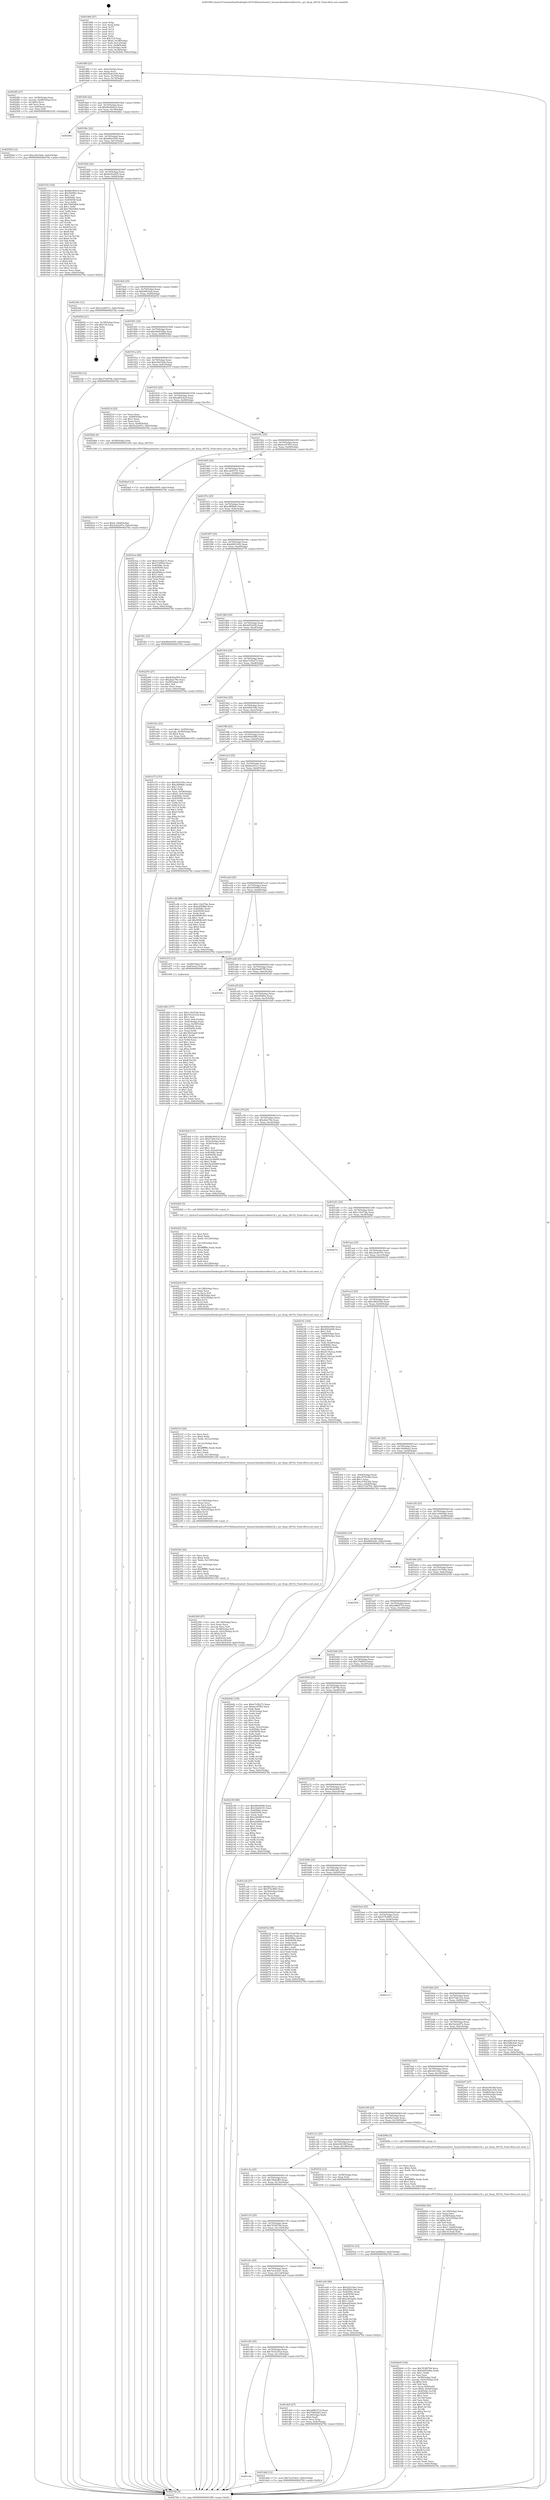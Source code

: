 digraph "0x401860" {
  label = "0x401860 (/mnt/c/Users/mathe/Desktop/tcc/POCII/binaries/extr_linuxarcharmkernelbios32.c_pci_fixup_it8152_Final-ollvm.out::main(0))"
  labelloc = "t"
  node[shape=record]

  Entry [label="",width=0.3,height=0.3,shape=circle,fillcolor=black,style=filled]
  "0x40188f" [label="{
     0x40188f [23]\l
     | [instrs]\l
     &nbsp;&nbsp;0x40188f \<+3\>: mov -0x6c(%rbp),%eax\l
     &nbsp;&nbsp;0x401892 \<+2\>: mov %eax,%ecx\l
     &nbsp;&nbsp;0x401894 \<+6\>: sub $0x85ab1430,%ecx\l
     &nbsp;&nbsp;0x40189a \<+3\>: mov %eax,-0x70(%rbp)\l
     &nbsp;&nbsp;0x40189d \<+3\>: mov %ecx,-0x74(%rbp)\l
     &nbsp;&nbsp;0x4018a0 \<+6\>: je 00000000004024f2 \<main+0xc92\>\l
  }"]
  "0x4024f2" [label="{
     0x4024f2 [27]\l
     | [instrs]\l
     &nbsp;&nbsp;0x4024f2 \<+4\>: mov -0x58(%rbp),%rax\l
     &nbsp;&nbsp;0x4024f6 \<+4\>: movslq -0x68(%rbp),%rcx\l
     &nbsp;&nbsp;0x4024fa \<+4\>: shl $0x4,%rcx\l
     &nbsp;&nbsp;0x4024fe \<+3\>: add %rcx,%rax\l
     &nbsp;&nbsp;0x402501 \<+4\>: mov 0x8(%rax),%rax\l
     &nbsp;&nbsp;0x402505 \<+3\>: mov %rax,%rdi\l
     &nbsp;&nbsp;0x402508 \<+5\>: call 0000000000401030 \<free@plt\>\l
     | [calls]\l
     &nbsp;&nbsp;0x401030 \{1\} (unknown)\l
  }"]
  "0x4018a6" [label="{
     0x4018a6 [22]\l
     | [instrs]\l
     &nbsp;&nbsp;0x4018a6 \<+5\>: jmp 00000000004018ab \<main+0x4b\>\l
     &nbsp;&nbsp;0x4018ab \<+3\>: mov -0x70(%rbp),%eax\l
     &nbsp;&nbsp;0x4018ae \<+5\>: sub $0x86c80416,%eax\l
     &nbsp;&nbsp;0x4018b3 \<+3\>: mov %eax,-0x78(%rbp)\l
     &nbsp;&nbsp;0x4018b6 \<+6\>: je 00000000004026bc \<main+0xe5c\>\l
  }"]
  Exit [label="",width=0.3,height=0.3,shape=circle,fillcolor=black,style=filled,peripheries=2]
  "0x4026bc" [label="{
     0x4026bc\l
  }", style=dashed]
  "0x4018bc" [label="{
     0x4018bc [22]\l
     | [instrs]\l
     &nbsp;&nbsp;0x4018bc \<+5\>: jmp 00000000004018c1 \<main+0x61\>\l
     &nbsp;&nbsp;0x4018c1 \<+3\>: mov -0x70(%rbp),%eax\l
     &nbsp;&nbsp;0x4018c4 \<+5\>: sub $0x88dc0545,%eax\l
     &nbsp;&nbsp;0x4018c9 \<+3\>: mov %eax,-0x7c(%rbp)\l
     &nbsp;&nbsp;0x4018cc \<+6\>: je 0000000000401f18 \<main+0x6b8\>\l
  }"]
  "0x40253e" [label="{
     0x40253e [12]\l
     | [instrs]\l
     &nbsp;&nbsp;0x40253e \<+7\>: movl $0x1bb98ea3,-0x6c(%rbp)\l
     &nbsp;&nbsp;0x402545 \<+5\>: jmp 0000000000402782 \<main+0xf22\>\l
  }"]
  "0x401f18" [label="{
     0x401f18 [144]\l
     | [instrs]\l
     &nbsp;&nbsp;0x401f18 \<+5\>: mov $0x86c80416,%eax\l
     &nbsp;&nbsp;0x401f1d \<+5\>: mov $0x56990e,%ecx\l
     &nbsp;&nbsp;0x401f22 \<+2\>: mov $0x1,%dl\l
     &nbsp;&nbsp;0x401f24 \<+7\>: mov 0x40506c,%esi\l
     &nbsp;&nbsp;0x401f2b \<+7\>: mov 0x405058,%edi\l
     &nbsp;&nbsp;0x401f32 \<+3\>: mov %esi,%r8d\l
     &nbsp;&nbsp;0x401f35 \<+7\>: sub $0x70bf3d64,%r8d\l
     &nbsp;&nbsp;0x401f3c \<+4\>: sub $0x1,%r8d\l
     &nbsp;&nbsp;0x401f40 \<+7\>: add $0x70bf3d64,%r8d\l
     &nbsp;&nbsp;0x401f47 \<+4\>: imul %r8d,%esi\l
     &nbsp;&nbsp;0x401f4b \<+3\>: and $0x1,%esi\l
     &nbsp;&nbsp;0x401f4e \<+3\>: cmp $0x0,%esi\l
     &nbsp;&nbsp;0x401f51 \<+4\>: sete %r9b\l
     &nbsp;&nbsp;0x401f55 \<+3\>: cmp $0xa,%edi\l
     &nbsp;&nbsp;0x401f58 \<+4\>: setl %r10b\l
     &nbsp;&nbsp;0x401f5c \<+3\>: mov %r9b,%r11b\l
     &nbsp;&nbsp;0x401f5f \<+4\>: xor $0xff,%r11b\l
     &nbsp;&nbsp;0x401f63 \<+3\>: mov %r10b,%bl\l
     &nbsp;&nbsp;0x401f66 \<+3\>: xor $0xff,%bl\l
     &nbsp;&nbsp;0x401f69 \<+3\>: xor $0x0,%dl\l
     &nbsp;&nbsp;0x401f6c \<+3\>: mov %r11b,%r14b\l
     &nbsp;&nbsp;0x401f6f \<+4\>: and $0x0,%r14b\l
     &nbsp;&nbsp;0x401f73 \<+3\>: and %dl,%r9b\l
     &nbsp;&nbsp;0x401f76 \<+3\>: mov %bl,%r15b\l
     &nbsp;&nbsp;0x401f79 \<+4\>: and $0x0,%r15b\l
     &nbsp;&nbsp;0x401f7d \<+3\>: and %dl,%r10b\l
     &nbsp;&nbsp;0x401f80 \<+3\>: or %r9b,%r14b\l
     &nbsp;&nbsp;0x401f83 \<+3\>: or %r10b,%r15b\l
     &nbsp;&nbsp;0x401f86 \<+3\>: xor %r15b,%r14b\l
     &nbsp;&nbsp;0x401f89 \<+3\>: or %bl,%r11b\l
     &nbsp;&nbsp;0x401f8c \<+4\>: xor $0xff,%r11b\l
     &nbsp;&nbsp;0x401f90 \<+3\>: or $0x0,%dl\l
     &nbsp;&nbsp;0x401f93 \<+3\>: and %dl,%r11b\l
     &nbsp;&nbsp;0x401f96 \<+3\>: or %r11b,%r14b\l
     &nbsp;&nbsp;0x401f99 \<+4\>: test $0x1,%r14b\l
     &nbsp;&nbsp;0x401f9d \<+3\>: cmovne %ecx,%eax\l
     &nbsp;&nbsp;0x401fa0 \<+3\>: mov %eax,-0x6c(%rbp)\l
     &nbsp;&nbsp;0x401fa3 \<+5\>: jmp 0000000000402782 \<main+0xf22\>\l
  }"]
  "0x4018d2" [label="{
     0x4018d2 [22]\l
     | [instrs]\l
     &nbsp;&nbsp;0x4018d2 \<+5\>: jmp 00000000004018d7 \<main+0x77\>\l
     &nbsp;&nbsp;0x4018d7 \<+3\>: mov -0x70(%rbp),%eax\l
     &nbsp;&nbsp;0x4018da \<+5\>: sub $0x8c93a505,%eax\l
     &nbsp;&nbsp;0x4018df \<+3\>: mov %eax,-0x80(%rbp)\l
     &nbsp;&nbsp;0x4018e2 \<+6\>: je 00000000004023de \<main+0xb7e\>\l
  }"]
  "0x40250d" [label="{
     0x40250d [12]\l
     | [instrs]\l
     &nbsp;&nbsp;0x40250d \<+7\>: movl $0xa36c54de,-0x6c(%rbp)\l
     &nbsp;&nbsp;0x402514 \<+5\>: jmp 0000000000402782 \<main+0xf22\>\l
  }"]
  "0x4023de" [label="{
     0x4023de [12]\l
     | [instrs]\l
     &nbsp;&nbsp;0x4023de \<+7\>: movl $0xc22447e1,-0x6c(%rbp)\l
     &nbsp;&nbsp;0x4023e5 \<+5\>: jmp 0000000000402782 \<main+0xf22\>\l
  }"]
  "0x4018e8" [label="{
     0x4018e8 [25]\l
     | [instrs]\l
     &nbsp;&nbsp;0x4018e8 \<+5\>: jmp 00000000004018ed \<main+0x8d\>\l
     &nbsp;&nbsp;0x4018ed \<+3\>: mov -0x70(%rbp),%eax\l
     &nbsp;&nbsp;0x4018f0 \<+5\>: sub $0x989cfafe,%eax\l
     &nbsp;&nbsp;0x4018f5 \<+6\>: mov %eax,-0x84(%rbp)\l
     &nbsp;&nbsp;0x4018fb \<+6\>: je 000000000040265d \<main+0xdfd\>\l
  }"]
  "0x4024c4" [label="{
     0x4024c4 [19]\l
     | [instrs]\l
     &nbsp;&nbsp;0x4024c4 \<+7\>: movl $0x0,-0x68(%rbp)\l
     &nbsp;&nbsp;0x4024cb \<+7\>: movl $0x5a22e97e,-0x6c(%rbp)\l
     &nbsp;&nbsp;0x4024d2 \<+5\>: jmp 0000000000402782 \<main+0xf22\>\l
  }"]
  "0x40265d" [label="{
     0x40265d [21]\l
     | [instrs]\l
     &nbsp;&nbsp;0x40265d \<+3\>: mov -0x38(%rbp),%eax\l
     &nbsp;&nbsp;0x402660 \<+7\>: add $0x118,%rsp\l
     &nbsp;&nbsp;0x402667 \<+1\>: pop %rbx\l
     &nbsp;&nbsp;0x402668 \<+2\>: pop %r12\l
     &nbsp;&nbsp;0x40266a \<+2\>: pop %r13\l
     &nbsp;&nbsp;0x40266c \<+2\>: pop %r14\l
     &nbsp;&nbsp;0x40266e \<+2\>: pop %r15\l
     &nbsp;&nbsp;0x402670 \<+1\>: pop %rbp\l
     &nbsp;&nbsp;0x402671 \<+1\>: ret\l
  }"]
  "0x401901" [label="{
     0x401901 [25]\l
     | [instrs]\l
     &nbsp;&nbsp;0x401901 \<+5\>: jmp 0000000000401906 \<main+0xa6\>\l
     &nbsp;&nbsp;0x401906 \<+3\>: mov -0x70(%rbp),%eax\l
     &nbsp;&nbsp;0x401909 \<+5\>: sub $0x9dd530ba,%eax\l
     &nbsp;&nbsp;0x40190e \<+6\>: mov %eax,-0x88(%rbp)\l
     &nbsp;&nbsp;0x401914 \<+6\>: je 000000000040218d \<main+0x92d\>\l
  }"]
  "0x402390" [label="{
     0x402390 [47]\l
     | [instrs]\l
     &nbsp;&nbsp;0x402390 \<+6\>: mov -0x138(%rbp),%ecx\l
     &nbsp;&nbsp;0x402396 \<+3\>: imul %eax,%ecx\l
     &nbsp;&nbsp;0x402399 \<+3\>: movslq %ecx,%r8\l
     &nbsp;&nbsp;0x40239c \<+4\>: mov -0x58(%rbp),%r9\l
     &nbsp;&nbsp;0x4023a0 \<+4\>: movslq -0x5c(%rbp),%r10\l
     &nbsp;&nbsp;0x4023a4 \<+4\>: shl $0x4,%r10\l
     &nbsp;&nbsp;0x4023a8 \<+3\>: add %r10,%r9\l
     &nbsp;&nbsp;0x4023ab \<+4\>: mov 0x8(%r9),%r9\l
     &nbsp;&nbsp;0x4023af \<+4\>: mov %r8,0x10(%r9)\l
     &nbsp;&nbsp;0x4023b3 \<+7\>: movl $0x18b5e93b,-0x6c(%rbp)\l
     &nbsp;&nbsp;0x4023ba \<+5\>: jmp 0000000000402782 \<main+0xf22\>\l
  }"]
  "0x40218d" [label="{
     0x40218d [12]\l
     | [instrs]\l
     &nbsp;&nbsp;0x40218d \<+7\>: movl $0x37cfd70b,-0x6c(%rbp)\l
     &nbsp;&nbsp;0x402194 \<+5\>: jmp 0000000000402782 \<main+0xf22\>\l
  }"]
  "0x40191a" [label="{
     0x40191a [25]\l
     | [instrs]\l
     &nbsp;&nbsp;0x40191a \<+5\>: jmp 000000000040191f \<main+0xbf\>\l
     &nbsp;&nbsp;0x40191f \<+3\>: mov -0x70(%rbp),%eax\l
     &nbsp;&nbsp;0x401922 \<+5\>: sub $0xa36c54de,%eax\l
     &nbsp;&nbsp;0x401927 \<+6\>: mov %eax,-0x8c(%rbp)\l
     &nbsp;&nbsp;0x40192d \<+6\>: je 0000000000402519 \<main+0xcb9\>\l
  }"]
  "0x402364" [label="{
     0x402364 [44]\l
     | [instrs]\l
     &nbsp;&nbsp;0x402364 \<+2\>: xor %ecx,%ecx\l
     &nbsp;&nbsp;0x402366 \<+5\>: mov $0x2,%edx\l
     &nbsp;&nbsp;0x40236b \<+6\>: mov %edx,-0x134(%rbp)\l
     &nbsp;&nbsp;0x402371 \<+1\>: cltd\l
     &nbsp;&nbsp;0x402372 \<+6\>: mov -0x134(%rbp),%esi\l
     &nbsp;&nbsp;0x402378 \<+2\>: idiv %esi\l
     &nbsp;&nbsp;0x40237a \<+6\>: imul $0xfffffffe,%edx,%edx\l
     &nbsp;&nbsp;0x402380 \<+3\>: sub $0x1,%ecx\l
     &nbsp;&nbsp;0x402383 \<+2\>: sub %ecx,%edx\l
     &nbsp;&nbsp;0x402385 \<+6\>: mov %edx,-0x138(%rbp)\l
     &nbsp;&nbsp;0x40238b \<+5\>: call 0000000000401160 \<next_i\>\l
     | [calls]\l
     &nbsp;&nbsp;0x401160 \{1\} (/mnt/c/Users/mathe/Desktop/tcc/POCII/binaries/extr_linuxarcharmkernelbios32.c_pci_fixup_it8152_Final-ollvm.out::next_i)\l
  }"]
  "0x402519" [label="{
     0x402519 [25]\l
     | [instrs]\l
     &nbsp;&nbsp;0x402519 \<+2\>: xor %eax,%eax\l
     &nbsp;&nbsp;0x40251b \<+3\>: mov -0x68(%rbp),%ecx\l
     &nbsp;&nbsp;0x40251e \<+3\>: sub $0x1,%eax\l
     &nbsp;&nbsp;0x402521 \<+2\>: sub %eax,%ecx\l
     &nbsp;&nbsp;0x402523 \<+3\>: mov %ecx,-0x68(%rbp)\l
     &nbsp;&nbsp;0x402526 \<+7\>: movl $0x5a22e97e,-0x6c(%rbp)\l
     &nbsp;&nbsp;0x40252d \<+5\>: jmp 0000000000402782 \<main+0xf22\>\l
  }"]
  "0x401933" [label="{
     0x401933 [25]\l
     | [instrs]\l
     &nbsp;&nbsp;0x401933 \<+5\>: jmp 0000000000401938 \<main+0xd8\>\l
     &nbsp;&nbsp;0x401938 \<+3\>: mov -0x70(%rbp),%eax\l
     &nbsp;&nbsp;0x40193b \<+5\>: sub $0xaf65c9c8,%eax\l
     &nbsp;&nbsp;0x401940 \<+6\>: mov %eax,-0x90(%rbp)\l
     &nbsp;&nbsp;0x401946 \<+6\>: je 00000000004024bb \<main+0xc5b\>\l
  }"]
  "0x40233c" [label="{
     0x40233c [40]\l
     | [instrs]\l
     &nbsp;&nbsp;0x40233c \<+6\>: mov -0x130(%rbp),%ecx\l
     &nbsp;&nbsp;0x402342 \<+3\>: imul %eax,%ecx\l
     &nbsp;&nbsp;0x402345 \<+3\>: movslq %ecx,%r8\l
     &nbsp;&nbsp;0x402348 \<+4\>: mov -0x58(%rbp),%r9\l
     &nbsp;&nbsp;0x40234c \<+4\>: movslq -0x5c(%rbp),%r10\l
     &nbsp;&nbsp;0x402350 \<+4\>: shl $0x4,%r10\l
     &nbsp;&nbsp;0x402354 \<+3\>: add %r10,%r9\l
     &nbsp;&nbsp;0x402357 \<+4\>: mov 0x8(%r9),%r9\l
     &nbsp;&nbsp;0x40235b \<+4\>: mov %r8,0x8(%r9)\l
     &nbsp;&nbsp;0x40235f \<+5\>: call 0000000000401160 \<next_i\>\l
     | [calls]\l
     &nbsp;&nbsp;0x401160 \{1\} (/mnt/c/Users/mathe/Desktop/tcc/POCII/binaries/extr_linuxarcharmkernelbios32.c_pci_fixup_it8152_Final-ollvm.out::next_i)\l
  }"]
  "0x4024bb" [label="{
     0x4024bb [9]\l
     | [instrs]\l
     &nbsp;&nbsp;0x4024bb \<+4\>: mov -0x58(%rbp),%rdi\l
     &nbsp;&nbsp;0x4024bf \<+5\>: call 0000000000401240 \<pci_fixup_it8152\>\l
     | [calls]\l
     &nbsp;&nbsp;0x401240 \{1\} (/mnt/c/Users/mathe/Desktop/tcc/POCII/binaries/extr_linuxarcharmkernelbios32.c_pci_fixup_it8152_Final-ollvm.out::pci_fixup_it8152)\l
  }"]
  "0x40194c" [label="{
     0x40194c [25]\l
     | [instrs]\l
     &nbsp;&nbsp;0x40194c \<+5\>: jmp 0000000000401951 \<main+0xf1\>\l
     &nbsp;&nbsp;0x401951 \<+3\>: mov -0x70(%rbp),%eax\l
     &nbsp;&nbsp;0x401954 \<+5\>: sub $0xbce47f93,%eax\l
     &nbsp;&nbsp;0x401959 \<+6\>: mov %eax,-0x94(%rbp)\l
     &nbsp;&nbsp;0x40195f \<+6\>: je 00000000004024af \<main+0xc4f\>\l
  }"]
  "0x402310" [label="{
     0x402310 [44]\l
     | [instrs]\l
     &nbsp;&nbsp;0x402310 \<+2\>: xor %ecx,%ecx\l
     &nbsp;&nbsp;0x402312 \<+5\>: mov $0x2,%edx\l
     &nbsp;&nbsp;0x402317 \<+6\>: mov %edx,-0x12c(%rbp)\l
     &nbsp;&nbsp;0x40231d \<+1\>: cltd\l
     &nbsp;&nbsp;0x40231e \<+6\>: mov -0x12c(%rbp),%esi\l
     &nbsp;&nbsp;0x402324 \<+2\>: idiv %esi\l
     &nbsp;&nbsp;0x402326 \<+6\>: imul $0xfffffffe,%edx,%edx\l
     &nbsp;&nbsp;0x40232c \<+3\>: sub $0x1,%ecx\l
     &nbsp;&nbsp;0x40232f \<+2\>: sub %ecx,%edx\l
     &nbsp;&nbsp;0x402331 \<+6\>: mov %edx,-0x130(%rbp)\l
     &nbsp;&nbsp;0x402337 \<+5\>: call 0000000000401160 \<next_i\>\l
     | [calls]\l
     &nbsp;&nbsp;0x401160 \{1\} (/mnt/c/Users/mathe/Desktop/tcc/POCII/binaries/extr_linuxarcharmkernelbios32.c_pci_fixup_it8152_Final-ollvm.out::next_i)\l
  }"]
  "0x4024af" [label="{
     0x4024af [12]\l
     | [instrs]\l
     &nbsp;&nbsp;0x4024af \<+7\>: movl $0x88dc0545,-0x6c(%rbp)\l
     &nbsp;&nbsp;0x4024b6 \<+5\>: jmp 0000000000402782 \<main+0xf22\>\l
  }"]
  "0x401965" [label="{
     0x401965 [25]\l
     | [instrs]\l
     &nbsp;&nbsp;0x401965 \<+5\>: jmp 000000000040196a \<main+0x10a\>\l
     &nbsp;&nbsp;0x40196a \<+3\>: mov -0x70(%rbp),%eax\l
     &nbsp;&nbsp;0x40196d \<+5\>: sub $0xc22447e1,%eax\l
     &nbsp;&nbsp;0x401972 \<+6\>: mov %eax,-0x98(%rbp)\l
     &nbsp;&nbsp;0x401978 \<+6\>: je 00000000004023ea \<main+0xb8a\>\l
  }"]
  "0x4022e9" [label="{
     0x4022e9 [39]\l
     | [instrs]\l
     &nbsp;&nbsp;0x4022e9 \<+6\>: mov -0x128(%rbp),%ecx\l
     &nbsp;&nbsp;0x4022ef \<+3\>: imul %eax,%ecx\l
     &nbsp;&nbsp;0x4022f2 \<+3\>: movslq %ecx,%r8\l
     &nbsp;&nbsp;0x4022f5 \<+4\>: mov -0x58(%rbp),%r9\l
     &nbsp;&nbsp;0x4022f9 \<+4\>: movslq -0x5c(%rbp),%r10\l
     &nbsp;&nbsp;0x4022fd \<+4\>: shl $0x4,%r10\l
     &nbsp;&nbsp;0x402301 \<+3\>: add %r10,%r9\l
     &nbsp;&nbsp;0x402304 \<+4\>: mov 0x8(%r9),%r9\l
     &nbsp;&nbsp;0x402308 \<+3\>: mov %r8,(%r9)\l
     &nbsp;&nbsp;0x40230b \<+5\>: call 0000000000401160 \<next_i\>\l
     | [calls]\l
     &nbsp;&nbsp;0x401160 \{1\} (/mnt/c/Users/mathe/Desktop/tcc/POCII/binaries/extr_linuxarcharmkernelbios32.c_pci_fixup_it8152_Final-ollvm.out::next_i)\l
  }"]
  "0x4023ea" [label="{
     0x4023ea [88]\l
     | [instrs]\l
     &nbsp;&nbsp;0x4023ea \<+5\>: mov $0xe7e5b273,%eax\l
     &nbsp;&nbsp;0x4023ef \<+5\>: mov $0x374f05cf,%ecx\l
     &nbsp;&nbsp;0x4023f4 \<+7\>: mov 0x40506c,%edx\l
     &nbsp;&nbsp;0x4023fb \<+7\>: mov 0x405058,%esi\l
     &nbsp;&nbsp;0x402402 \<+2\>: mov %edx,%edi\l
     &nbsp;&nbsp;0x402404 \<+6\>: add $0x2084a1c,%edi\l
     &nbsp;&nbsp;0x40240a \<+3\>: sub $0x1,%edi\l
     &nbsp;&nbsp;0x40240d \<+6\>: sub $0x2084a1c,%edi\l
     &nbsp;&nbsp;0x402413 \<+3\>: imul %edi,%edx\l
     &nbsp;&nbsp;0x402416 \<+3\>: and $0x1,%edx\l
     &nbsp;&nbsp;0x402419 \<+3\>: cmp $0x0,%edx\l
     &nbsp;&nbsp;0x40241c \<+4\>: sete %r8b\l
     &nbsp;&nbsp;0x402420 \<+3\>: cmp $0xa,%esi\l
     &nbsp;&nbsp;0x402423 \<+4\>: setl %r9b\l
     &nbsp;&nbsp;0x402427 \<+3\>: mov %r8b,%r10b\l
     &nbsp;&nbsp;0x40242a \<+3\>: and %r9b,%r10b\l
     &nbsp;&nbsp;0x40242d \<+3\>: xor %r9b,%r8b\l
     &nbsp;&nbsp;0x402430 \<+3\>: or %r8b,%r10b\l
     &nbsp;&nbsp;0x402433 \<+4\>: test $0x1,%r10b\l
     &nbsp;&nbsp;0x402437 \<+3\>: cmovne %ecx,%eax\l
     &nbsp;&nbsp;0x40243a \<+3\>: mov %eax,-0x6c(%rbp)\l
     &nbsp;&nbsp;0x40243d \<+5\>: jmp 0000000000402782 \<main+0xf22\>\l
  }"]
  "0x40197e" [label="{
     0x40197e [25]\l
     | [instrs]\l
     &nbsp;&nbsp;0x40197e \<+5\>: jmp 0000000000401983 \<main+0x123\>\l
     &nbsp;&nbsp;0x401983 \<+3\>: mov -0x70(%rbp),%eax\l
     &nbsp;&nbsp;0x401986 \<+5\>: sub $0xcfbf9b8c,%eax\l
     &nbsp;&nbsp;0x40198b \<+6\>: mov %eax,-0x9c(%rbp)\l
     &nbsp;&nbsp;0x401991 \<+6\>: je 0000000000401f0c \<main+0x6ac\>\l
  }"]
  "0x4022b5" [label="{
     0x4022b5 [52]\l
     | [instrs]\l
     &nbsp;&nbsp;0x4022b5 \<+2\>: xor %ecx,%ecx\l
     &nbsp;&nbsp;0x4022b7 \<+5\>: mov $0x2,%edx\l
     &nbsp;&nbsp;0x4022bc \<+6\>: mov %edx,-0x124(%rbp)\l
     &nbsp;&nbsp;0x4022c2 \<+1\>: cltd\l
     &nbsp;&nbsp;0x4022c3 \<+6\>: mov -0x124(%rbp),%esi\l
     &nbsp;&nbsp;0x4022c9 \<+2\>: idiv %esi\l
     &nbsp;&nbsp;0x4022cb \<+6\>: imul $0xfffffffe,%edx,%edx\l
     &nbsp;&nbsp;0x4022d1 \<+2\>: mov %ecx,%edi\l
     &nbsp;&nbsp;0x4022d3 \<+2\>: sub %edx,%edi\l
     &nbsp;&nbsp;0x4022d5 \<+2\>: mov %ecx,%edx\l
     &nbsp;&nbsp;0x4022d7 \<+3\>: sub $0x1,%edx\l
     &nbsp;&nbsp;0x4022da \<+2\>: add %edx,%edi\l
     &nbsp;&nbsp;0x4022dc \<+2\>: sub %edi,%ecx\l
     &nbsp;&nbsp;0x4022de \<+6\>: mov %ecx,-0x128(%rbp)\l
     &nbsp;&nbsp;0x4022e4 \<+5\>: call 0000000000401160 \<next_i\>\l
     | [calls]\l
     &nbsp;&nbsp;0x401160 \{1\} (/mnt/c/Users/mathe/Desktop/tcc/POCII/binaries/extr_linuxarcharmkernelbios32.c_pci_fixup_it8152_Final-ollvm.out::next_i)\l
  }"]
  "0x401f0c" [label="{
     0x401f0c [12]\l
     | [instrs]\l
     &nbsp;&nbsp;0x401f0c \<+7\>: movl $0x88dc0545,-0x6c(%rbp)\l
     &nbsp;&nbsp;0x401f13 \<+5\>: jmp 0000000000402782 \<main+0xf22\>\l
  }"]
  "0x401997" [label="{
     0x401997 [25]\l
     | [instrs]\l
     &nbsp;&nbsp;0x401997 \<+5\>: jmp 000000000040199c \<main+0x13c\>\l
     &nbsp;&nbsp;0x40199c \<+3\>: mov -0x70(%rbp),%eax\l
     &nbsp;&nbsp;0x40199f \<+5\>: sub $0xd0f41002,%eax\l
     &nbsp;&nbsp;0x4019a4 \<+6\>: mov %eax,-0xa0(%rbp)\l
     &nbsp;&nbsp;0x4019aa \<+6\>: je 0000000000402776 \<main+0xf16\>\l
  }"]
  "0x4020e9" [label="{
     0x4020e9 [164]\l
     | [instrs]\l
     &nbsp;&nbsp;0x4020e9 \<+5\>: mov $0x763f4794,%ecx\l
     &nbsp;&nbsp;0x4020ee \<+5\>: mov $0x9dd530ba,%edx\l
     &nbsp;&nbsp;0x4020f3 \<+3\>: mov $0x1,%r9b\l
     &nbsp;&nbsp;0x4020f6 \<+2\>: xor %esi,%esi\l
     &nbsp;&nbsp;0x4020f8 \<+4\>: mov -0x58(%rbp),%rdi\l
     &nbsp;&nbsp;0x4020fc \<+4\>: movslq -0x5c(%rbp),%r8\l
     &nbsp;&nbsp;0x402100 \<+4\>: shl $0x4,%r8\l
     &nbsp;&nbsp;0x402104 \<+3\>: add %r8,%rdi\l
     &nbsp;&nbsp;0x402107 \<+4\>: mov %rax,0x8(%rdi)\l
     &nbsp;&nbsp;0x40210b \<+7\>: movl $0x0,-0x64(%rbp)\l
     &nbsp;&nbsp;0x402112 \<+8\>: mov 0x40506c,%r10d\l
     &nbsp;&nbsp;0x40211a \<+8\>: mov 0x405058,%r11d\l
     &nbsp;&nbsp;0x402122 \<+3\>: sub $0x1,%esi\l
     &nbsp;&nbsp;0x402125 \<+3\>: mov %r10d,%ebx\l
     &nbsp;&nbsp;0x402128 \<+2\>: add %esi,%ebx\l
     &nbsp;&nbsp;0x40212a \<+4\>: imul %ebx,%r10d\l
     &nbsp;&nbsp;0x40212e \<+4\>: and $0x1,%r10d\l
     &nbsp;&nbsp;0x402132 \<+4\>: cmp $0x0,%r10d\l
     &nbsp;&nbsp;0x402136 \<+4\>: sete %r14b\l
     &nbsp;&nbsp;0x40213a \<+4\>: cmp $0xa,%r11d\l
     &nbsp;&nbsp;0x40213e \<+4\>: setl %r15b\l
     &nbsp;&nbsp;0x402142 \<+3\>: mov %r14b,%r12b\l
     &nbsp;&nbsp;0x402145 \<+4\>: xor $0xff,%r12b\l
     &nbsp;&nbsp;0x402149 \<+3\>: mov %r15b,%r13b\l
     &nbsp;&nbsp;0x40214c \<+4\>: xor $0xff,%r13b\l
     &nbsp;&nbsp;0x402150 \<+4\>: xor $0x0,%r9b\l
     &nbsp;&nbsp;0x402154 \<+3\>: mov %r12b,%al\l
     &nbsp;&nbsp;0x402157 \<+2\>: and $0x0,%al\l
     &nbsp;&nbsp;0x402159 \<+3\>: and %r9b,%r14b\l
     &nbsp;&nbsp;0x40215c \<+3\>: mov %r13b,%sil\l
     &nbsp;&nbsp;0x40215f \<+4\>: and $0x0,%sil\l
     &nbsp;&nbsp;0x402163 \<+3\>: and %r9b,%r15b\l
     &nbsp;&nbsp;0x402166 \<+3\>: or %r14b,%al\l
     &nbsp;&nbsp;0x402169 \<+3\>: or %r15b,%sil\l
     &nbsp;&nbsp;0x40216c \<+3\>: xor %sil,%al\l
     &nbsp;&nbsp;0x40216f \<+3\>: or %r13b,%r12b\l
     &nbsp;&nbsp;0x402172 \<+4\>: xor $0xff,%r12b\l
     &nbsp;&nbsp;0x402176 \<+4\>: or $0x0,%r9b\l
     &nbsp;&nbsp;0x40217a \<+3\>: and %r9b,%r12b\l
     &nbsp;&nbsp;0x40217d \<+3\>: or %r12b,%al\l
     &nbsp;&nbsp;0x402180 \<+2\>: test $0x1,%al\l
     &nbsp;&nbsp;0x402182 \<+3\>: cmovne %edx,%ecx\l
     &nbsp;&nbsp;0x402185 \<+3\>: mov %ecx,-0x6c(%rbp)\l
     &nbsp;&nbsp;0x402188 \<+5\>: jmp 0000000000402782 \<main+0xf22\>\l
  }"]
  "0x402776" [label="{
     0x402776\l
  }", style=dashed]
  "0x4019b0" [label="{
     0x4019b0 [25]\l
     | [instrs]\l
     &nbsp;&nbsp;0x4019b0 \<+5\>: jmp 00000000004019b5 \<main+0x155\>\l
     &nbsp;&nbsp;0x4019b5 \<+3\>: mov -0x70(%rbp),%eax\l
     &nbsp;&nbsp;0x4019b8 \<+5\>: sub $0xd2f3a04b,%eax\l
     &nbsp;&nbsp;0x4019bd \<+6\>: mov %eax,-0xa4(%rbp)\l
     &nbsp;&nbsp;0x4019c3 \<+6\>: je 0000000000402295 \<main+0xa35\>\l
  }"]
  "0x4020bb" [label="{
     0x4020bb [46]\l
     | [instrs]\l
     &nbsp;&nbsp;0x4020bb \<+6\>: mov -0x120(%rbp),%ecx\l
     &nbsp;&nbsp;0x4020c1 \<+3\>: imul %eax,%ecx\l
     &nbsp;&nbsp;0x4020c4 \<+4\>: mov -0x58(%rbp),%rdi\l
     &nbsp;&nbsp;0x4020c8 \<+4\>: movslq -0x5c(%rbp),%r8\l
     &nbsp;&nbsp;0x4020cc \<+4\>: shl $0x4,%r8\l
     &nbsp;&nbsp;0x4020d0 \<+3\>: add %r8,%rdi\l
     &nbsp;&nbsp;0x4020d3 \<+2\>: mov %ecx,(%rdi)\l
     &nbsp;&nbsp;0x4020d5 \<+7\>: movl $0x1,-0x60(%rbp)\l
     &nbsp;&nbsp;0x4020dc \<+4\>: movslq -0x60(%rbp),%rdi\l
     &nbsp;&nbsp;0x4020e0 \<+4\>: imul $0x18,%rdi,%rdi\l
     &nbsp;&nbsp;0x4020e4 \<+5\>: call 0000000000401050 \<malloc@plt\>\l
     | [calls]\l
     &nbsp;&nbsp;0x401050 \{1\} (unknown)\l
  }"]
  "0x402295" [label="{
     0x402295 [27]\l
     | [instrs]\l
     &nbsp;&nbsp;0x402295 \<+5\>: mov $0x8c93a505,%eax\l
     &nbsp;&nbsp;0x40229a \<+5\>: mov $0x2b2c78e,%ecx\l
     &nbsp;&nbsp;0x40229f \<+3\>: mov -0x29(%rbp),%dl\l
     &nbsp;&nbsp;0x4022a2 \<+3\>: test $0x1,%dl\l
     &nbsp;&nbsp;0x4022a5 \<+3\>: cmovne %ecx,%eax\l
     &nbsp;&nbsp;0x4022a8 \<+3\>: mov %eax,-0x6c(%rbp)\l
     &nbsp;&nbsp;0x4022ab \<+5\>: jmp 0000000000402782 \<main+0xf22\>\l
  }"]
  "0x4019c9" [label="{
     0x4019c9 [25]\l
     | [instrs]\l
     &nbsp;&nbsp;0x4019c9 \<+5\>: jmp 00000000004019ce \<main+0x16e\>\l
     &nbsp;&nbsp;0x4019ce \<+3\>: mov -0x70(%rbp),%eax\l
     &nbsp;&nbsp;0x4019d1 \<+5\>: sub $0xe7e5b273,%eax\l
     &nbsp;&nbsp;0x4019d6 \<+6\>: mov %eax,-0xa8(%rbp)\l
     &nbsp;&nbsp;0x4019dc \<+6\>: je 0000000000402755 \<main+0xef5\>\l
  }"]
  "0x40208f" [label="{
     0x40208f [44]\l
     | [instrs]\l
     &nbsp;&nbsp;0x40208f \<+2\>: xor %ecx,%ecx\l
     &nbsp;&nbsp;0x402091 \<+5\>: mov $0x2,%edx\l
     &nbsp;&nbsp;0x402096 \<+6\>: mov %edx,-0x11c(%rbp)\l
     &nbsp;&nbsp;0x40209c \<+1\>: cltd\l
     &nbsp;&nbsp;0x40209d \<+6\>: mov -0x11c(%rbp),%esi\l
     &nbsp;&nbsp;0x4020a3 \<+2\>: idiv %esi\l
     &nbsp;&nbsp;0x4020a5 \<+6\>: imul $0xfffffffe,%edx,%edx\l
     &nbsp;&nbsp;0x4020ab \<+3\>: sub $0x1,%ecx\l
     &nbsp;&nbsp;0x4020ae \<+2\>: sub %ecx,%edx\l
     &nbsp;&nbsp;0x4020b0 \<+6\>: mov %edx,-0x120(%rbp)\l
     &nbsp;&nbsp;0x4020b6 \<+5\>: call 0000000000401160 \<next_i\>\l
     | [calls]\l
     &nbsp;&nbsp;0x401160 \{1\} (/mnt/c/Users/mathe/Desktop/tcc/POCII/binaries/extr_linuxarcharmkernelbios32.c_pci_fixup_it8152_Final-ollvm.out::next_i)\l
  }"]
  "0x402755" [label="{
     0x402755\l
  }", style=dashed]
  "0x4019e2" [label="{
     0x4019e2 [25]\l
     | [instrs]\l
     &nbsp;&nbsp;0x4019e2 \<+5\>: jmp 00000000004019e7 \<main+0x187\>\l
     &nbsp;&nbsp;0x4019e7 \<+3\>: mov -0x70(%rbp),%eax\l
     &nbsp;&nbsp;0x4019ea \<+5\>: sub $0xf585e546,%eax\l
     &nbsp;&nbsp;0x4019ef \<+6\>: mov %eax,-0xac(%rbp)\l
     &nbsp;&nbsp;0x4019f5 \<+6\>: je 0000000000401e5c \<main+0x5fc\>\l
  }"]
  "0x401e73" [label="{
     0x401e73 [153]\l
     | [instrs]\l
     &nbsp;&nbsp;0x401e73 \<+5\>: mov $0x5d333fec,%ecx\l
     &nbsp;&nbsp;0x401e78 \<+5\>: mov $0xcfbf9b8c,%edx\l
     &nbsp;&nbsp;0x401e7d \<+3\>: mov $0x1,%sil\l
     &nbsp;&nbsp;0x401e80 \<+3\>: xor %r8d,%r8d\l
     &nbsp;&nbsp;0x401e83 \<+4\>: mov %rax,-0x58(%rbp)\l
     &nbsp;&nbsp;0x401e87 \<+7\>: movl $0x0,-0x5c(%rbp)\l
     &nbsp;&nbsp;0x401e8e \<+8\>: mov 0x40506c,%r9d\l
     &nbsp;&nbsp;0x401e96 \<+8\>: mov 0x405058,%r10d\l
     &nbsp;&nbsp;0x401e9e \<+4\>: sub $0x1,%r8d\l
     &nbsp;&nbsp;0x401ea2 \<+3\>: mov %r9d,%r11d\l
     &nbsp;&nbsp;0x401ea5 \<+3\>: add %r8d,%r11d\l
     &nbsp;&nbsp;0x401ea8 \<+4\>: imul %r11d,%r9d\l
     &nbsp;&nbsp;0x401eac \<+4\>: and $0x1,%r9d\l
     &nbsp;&nbsp;0x401eb0 \<+4\>: cmp $0x0,%r9d\l
     &nbsp;&nbsp;0x401eb4 \<+3\>: sete %bl\l
     &nbsp;&nbsp;0x401eb7 \<+4\>: cmp $0xa,%r10d\l
     &nbsp;&nbsp;0x401ebb \<+4\>: setl %r14b\l
     &nbsp;&nbsp;0x401ebf \<+3\>: mov %bl,%r15b\l
     &nbsp;&nbsp;0x401ec2 \<+4\>: xor $0xff,%r15b\l
     &nbsp;&nbsp;0x401ec6 \<+3\>: mov %r14b,%r12b\l
     &nbsp;&nbsp;0x401ec9 \<+4\>: xor $0xff,%r12b\l
     &nbsp;&nbsp;0x401ecd \<+4\>: xor $0x1,%sil\l
     &nbsp;&nbsp;0x401ed1 \<+3\>: mov %r15b,%r13b\l
     &nbsp;&nbsp;0x401ed4 \<+4\>: and $0xff,%r13b\l
     &nbsp;&nbsp;0x401ed8 \<+3\>: and %sil,%bl\l
     &nbsp;&nbsp;0x401edb \<+3\>: mov %r12b,%al\l
     &nbsp;&nbsp;0x401ede \<+2\>: and $0xff,%al\l
     &nbsp;&nbsp;0x401ee0 \<+3\>: and %sil,%r14b\l
     &nbsp;&nbsp;0x401ee3 \<+3\>: or %bl,%r13b\l
     &nbsp;&nbsp;0x401ee6 \<+3\>: or %r14b,%al\l
     &nbsp;&nbsp;0x401ee9 \<+3\>: xor %al,%r13b\l
     &nbsp;&nbsp;0x401eec \<+3\>: or %r12b,%r15b\l
     &nbsp;&nbsp;0x401eef \<+4\>: xor $0xff,%r15b\l
     &nbsp;&nbsp;0x401ef3 \<+4\>: or $0x1,%sil\l
     &nbsp;&nbsp;0x401ef7 \<+3\>: and %sil,%r15b\l
     &nbsp;&nbsp;0x401efa \<+3\>: or %r15b,%r13b\l
     &nbsp;&nbsp;0x401efd \<+4\>: test $0x1,%r13b\l
     &nbsp;&nbsp;0x401f01 \<+3\>: cmovne %edx,%ecx\l
     &nbsp;&nbsp;0x401f04 \<+3\>: mov %ecx,-0x6c(%rbp)\l
     &nbsp;&nbsp;0x401f07 \<+5\>: jmp 0000000000402782 \<main+0xf22\>\l
  }"]
  "0x401e5c" [label="{
     0x401e5c [23]\l
     | [instrs]\l
     &nbsp;&nbsp;0x401e5c \<+7\>: movl $0x1,-0x50(%rbp)\l
     &nbsp;&nbsp;0x401e63 \<+4\>: movslq -0x50(%rbp),%rax\l
     &nbsp;&nbsp;0x401e67 \<+4\>: shl $0x4,%rax\l
     &nbsp;&nbsp;0x401e6b \<+3\>: mov %rax,%rdi\l
     &nbsp;&nbsp;0x401e6e \<+5\>: call 0000000000401050 \<malloc@plt\>\l
     | [calls]\l
     &nbsp;&nbsp;0x401050 \{1\} (unknown)\l
  }"]
  "0x4019fb" [label="{
     0x4019fb [25]\l
     | [instrs]\l
     &nbsp;&nbsp;0x4019fb \<+5\>: jmp 0000000000401a00 \<main+0x1a0\>\l
     &nbsp;&nbsp;0x401a00 \<+3\>: mov -0x70(%rbp),%eax\l
     &nbsp;&nbsp;0x401a03 \<+5\>: sub $0xf90e9580,%eax\l
     &nbsp;&nbsp;0x401a08 \<+6\>: mov %eax,-0xb0(%rbp)\l
     &nbsp;&nbsp;0x401a0e \<+6\>: je 0000000000402749 \<main+0xee9\>\l
  }"]
  "0x401c9e" [label="{
     0x401c9e\l
  }", style=dashed]
  "0x402749" [label="{
     0x402749\l
  }", style=dashed]
  "0x401a14" [label="{
     0x401a14 [25]\l
     | [instrs]\l
     &nbsp;&nbsp;0x401a14 \<+5\>: jmp 0000000000401a19 \<main+0x1b9\>\l
     &nbsp;&nbsp;0x401a19 \<+3\>: mov -0x70(%rbp),%eax\l
     &nbsp;&nbsp;0x401a1c \<+5\>: sub $0xfb2301cc,%eax\l
     &nbsp;&nbsp;0x401a21 \<+6\>: mov %eax,-0xb4(%rbp)\l
     &nbsp;&nbsp;0x401a27 \<+6\>: je 0000000000401cdb \<main+0x47b\>\l
  }"]
  "0x401ddd" [label="{
     0x401ddd [12]\l
     | [instrs]\l
     &nbsp;&nbsp;0x401ddd \<+7\>: movl $0x7ac43421,-0x6c(%rbp)\l
     &nbsp;&nbsp;0x401de4 \<+5\>: jmp 0000000000402782 \<main+0xf22\>\l
  }"]
  "0x401cdb" [label="{
     0x401cdb [88]\l
     | [instrs]\l
     &nbsp;&nbsp;0x401cdb \<+5\>: mov $0x110e57da,%eax\l
     &nbsp;&nbsp;0x401ce0 \<+5\>: mov $0xfc650f8d,%ecx\l
     &nbsp;&nbsp;0x401ce5 \<+7\>: mov 0x40506c,%edx\l
     &nbsp;&nbsp;0x401cec \<+7\>: mov 0x405058,%esi\l
     &nbsp;&nbsp;0x401cf3 \<+2\>: mov %edx,%edi\l
     &nbsp;&nbsp;0x401cf5 \<+6\>: sub $0x9098c445,%edi\l
     &nbsp;&nbsp;0x401cfb \<+3\>: sub $0x1,%edi\l
     &nbsp;&nbsp;0x401cfe \<+6\>: add $0x9098c445,%edi\l
     &nbsp;&nbsp;0x401d04 \<+3\>: imul %edi,%edx\l
     &nbsp;&nbsp;0x401d07 \<+3\>: and $0x1,%edx\l
     &nbsp;&nbsp;0x401d0a \<+3\>: cmp $0x0,%edx\l
     &nbsp;&nbsp;0x401d0d \<+4\>: sete %r8b\l
     &nbsp;&nbsp;0x401d11 \<+3\>: cmp $0xa,%esi\l
     &nbsp;&nbsp;0x401d14 \<+4\>: setl %r9b\l
     &nbsp;&nbsp;0x401d18 \<+3\>: mov %r8b,%r10b\l
     &nbsp;&nbsp;0x401d1b \<+3\>: and %r9b,%r10b\l
     &nbsp;&nbsp;0x401d1e \<+3\>: xor %r9b,%r8b\l
     &nbsp;&nbsp;0x401d21 \<+3\>: or %r8b,%r10b\l
     &nbsp;&nbsp;0x401d24 \<+4\>: test $0x1,%r10b\l
     &nbsp;&nbsp;0x401d28 \<+3\>: cmovne %ecx,%eax\l
     &nbsp;&nbsp;0x401d2b \<+3\>: mov %eax,-0x6c(%rbp)\l
     &nbsp;&nbsp;0x401d2e \<+5\>: jmp 0000000000402782 \<main+0xf22\>\l
  }"]
  "0x401a2d" [label="{
     0x401a2d [25]\l
     | [instrs]\l
     &nbsp;&nbsp;0x401a2d \<+5\>: jmp 0000000000401a32 \<main+0x1d2\>\l
     &nbsp;&nbsp;0x401a32 \<+3\>: mov -0x70(%rbp),%eax\l
     &nbsp;&nbsp;0x401a35 \<+5\>: sub $0xfc650f8d,%eax\l
     &nbsp;&nbsp;0x401a3a \<+6\>: mov %eax,-0xb8(%rbp)\l
     &nbsp;&nbsp;0x401a40 \<+6\>: je 0000000000401d33 \<main+0x4d3\>\l
  }"]
  "0x401c85" [label="{
     0x401c85 [25]\l
     | [instrs]\l
     &nbsp;&nbsp;0x401c85 \<+5\>: jmp 0000000000401c8a \<main+0x42a\>\l
     &nbsp;&nbsp;0x401c8a \<+3\>: mov -0x70(%rbp),%eax\l
     &nbsp;&nbsp;0x401c8d \<+5\>: sub $0x7b1b191d,%eax\l
     &nbsp;&nbsp;0x401c92 \<+6\>: mov %eax,-0x118(%rbp)\l
     &nbsp;&nbsp;0x401c98 \<+6\>: je 0000000000401ddd \<main+0x57d\>\l
  }"]
  "0x401d33" [label="{
     0x401d33 [13]\l
     | [instrs]\l
     &nbsp;&nbsp;0x401d33 \<+4\>: mov -0x48(%rbp),%rax\l
     &nbsp;&nbsp;0x401d37 \<+4\>: mov 0x8(%rax),%rdi\l
     &nbsp;&nbsp;0x401d3b \<+5\>: call 0000000000401060 \<atoi@plt\>\l
     | [calls]\l
     &nbsp;&nbsp;0x401060 \{1\} (unknown)\l
  }"]
  "0x401a46" [label="{
     0x401a46 [25]\l
     | [instrs]\l
     &nbsp;&nbsp;0x401a46 \<+5\>: jmp 0000000000401a4b \<main+0x1eb\>\l
     &nbsp;&nbsp;0x401a4b \<+3\>: mov -0x70(%rbp),%eax\l
     &nbsp;&nbsp;0x401a4e \<+5\>: sub $0xfdad07f8,%eax\l
     &nbsp;&nbsp;0x401a53 \<+6\>: mov %eax,-0xbc(%rbp)\l
     &nbsp;&nbsp;0x401a59 \<+6\>: je 00000000004025a9 \<main+0xd49\>\l
  }"]
  "0x401de9" [label="{
     0x401de9 [27]\l
     | [instrs]\l
     &nbsp;&nbsp;0x401de9 \<+5\>: mov $0x2d8b571d,%eax\l
     &nbsp;&nbsp;0x401dee \<+5\>: mov $0x70b6ef83,%ecx\l
     &nbsp;&nbsp;0x401df3 \<+3\>: mov -0x30(%rbp),%edx\l
     &nbsp;&nbsp;0x401df6 \<+3\>: cmp $0x0,%edx\l
     &nbsp;&nbsp;0x401df9 \<+3\>: cmove %ecx,%eax\l
     &nbsp;&nbsp;0x401dfc \<+3\>: mov %eax,-0x6c(%rbp)\l
     &nbsp;&nbsp;0x401dff \<+5\>: jmp 0000000000402782 \<main+0xf22\>\l
  }"]
  "0x4025a9" [label="{
     0x4025a9\l
  }", style=dashed]
  "0x401a5f" [label="{
     0x401a5f [25]\l
     | [instrs]\l
     &nbsp;&nbsp;0x401a5f \<+5\>: jmp 0000000000401a64 \<main+0x204\>\l
     &nbsp;&nbsp;0x401a64 \<+3\>: mov -0x70(%rbp),%eax\l
     &nbsp;&nbsp;0x401a67 \<+5\>: sub $0x56990e,%eax\l
     &nbsp;&nbsp;0x401a6c \<+6\>: mov %eax,-0xc0(%rbp)\l
     &nbsp;&nbsp;0x401a72 \<+6\>: je 0000000000401fa8 \<main+0x748\>\l
  }"]
  "0x401c6c" [label="{
     0x401c6c [25]\l
     | [instrs]\l
     &nbsp;&nbsp;0x401c6c \<+5\>: jmp 0000000000401c71 \<main+0x411\>\l
     &nbsp;&nbsp;0x401c71 \<+3\>: mov -0x70(%rbp),%eax\l
     &nbsp;&nbsp;0x401c74 \<+5\>: sub $0x7ac43421,%eax\l
     &nbsp;&nbsp;0x401c79 \<+6\>: mov %eax,-0x114(%rbp)\l
     &nbsp;&nbsp;0x401c7f \<+6\>: je 0000000000401de9 \<main+0x589\>\l
  }"]
  "0x401fa8" [label="{
     0x401fa8 [111]\l
     | [instrs]\l
     &nbsp;&nbsp;0x401fa8 \<+5\>: mov $0x86c80416,%eax\l
     &nbsp;&nbsp;0x401fad \<+5\>: mov $0x57ddc33e,%ecx\l
     &nbsp;&nbsp;0x401fb2 \<+3\>: mov -0x5c(%rbp),%edx\l
     &nbsp;&nbsp;0x401fb5 \<+3\>: cmp -0x50(%rbp),%edx\l
     &nbsp;&nbsp;0x401fb8 \<+4\>: setl %sil\l
     &nbsp;&nbsp;0x401fbc \<+4\>: and $0x1,%sil\l
     &nbsp;&nbsp;0x401fc0 \<+4\>: mov %sil,-0x2a(%rbp)\l
     &nbsp;&nbsp;0x401fc4 \<+7\>: mov 0x40506c,%edx\l
     &nbsp;&nbsp;0x401fcb \<+7\>: mov 0x405058,%edi\l
     &nbsp;&nbsp;0x401fd2 \<+3\>: mov %edx,%r8d\l
     &nbsp;&nbsp;0x401fd5 \<+7\>: add $0x32c49d99,%r8d\l
     &nbsp;&nbsp;0x401fdc \<+4\>: sub $0x1,%r8d\l
     &nbsp;&nbsp;0x401fe0 \<+7\>: sub $0x32c49d99,%r8d\l
     &nbsp;&nbsp;0x401fe7 \<+4\>: imul %r8d,%edx\l
     &nbsp;&nbsp;0x401feb \<+3\>: and $0x1,%edx\l
     &nbsp;&nbsp;0x401fee \<+3\>: cmp $0x0,%edx\l
     &nbsp;&nbsp;0x401ff1 \<+4\>: sete %sil\l
     &nbsp;&nbsp;0x401ff5 \<+3\>: cmp $0xa,%edi\l
     &nbsp;&nbsp;0x401ff8 \<+4\>: setl %r9b\l
     &nbsp;&nbsp;0x401ffc \<+3\>: mov %sil,%r10b\l
     &nbsp;&nbsp;0x401fff \<+3\>: and %r9b,%r10b\l
     &nbsp;&nbsp;0x402002 \<+3\>: xor %r9b,%sil\l
     &nbsp;&nbsp;0x402005 \<+3\>: or %sil,%r10b\l
     &nbsp;&nbsp;0x402008 \<+4\>: test $0x1,%r10b\l
     &nbsp;&nbsp;0x40200c \<+3\>: cmovne %ecx,%eax\l
     &nbsp;&nbsp;0x40200f \<+3\>: mov %eax,-0x6c(%rbp)\l
     &nbsp;&nbsp;0x402012 \<+5\>: jmp 0000000000402782 \<main+0xf22\>\l
  }"]
  "0x401a78" [label="{
     0x401a78 [25]\l
     | [instrs]\l
     &nbsp;&nbsp;0x401a78 \<+5\>: jmp 0000000000401a7d \<main+0x21d\>\l
     &nbsp;&nbsp;0x401a7d \<+3\>: mov -0x70(%rbp),%eax\l
     &nbsp;&nbsp;0x401a80 \<+5\>: sub $0x2b2c78e,%eax\l
     &nbsp;&nbsp;0x401a85 \<+6\>: mov %eax,-0xc4(%rbp)\l
     &nbsp;&nbsp;0x401a8b \<+6\>: je 00000000004022b0 \<main+0xa50\>\l
  }"]
  "0x4026c8" [label="{
     0x4026c8\l
  }", style=dashed]
  "0x4022b0" [label="{
     0x4022b0 [5]\l
     | [instrs]\l
     &nbsp;&nbsp;0x4022b0 \<+5\>: call 0000000000401160 \<next_i\>\l
     | [calls]\l
     &nbsp;&nbsp;0x401160 \{1\} (/mnt/c/Users/mathe/Desktop/tcc/POCII/binaries/extr_linuxarcharmkernelbios32.c_pci_fixup_it8152_Final-ollvm.out::next_i)\l
  }"]
  "0x401a91" [label="{
     0x401a91 [25]\l
     | [instrs]\l
     &nbsp;&nbsp;0x401a91 \<+5\>: jmp 0000000000401a96 \<main+0x236\>\l
     &nbsp;&nbsp;0x401a96 \<+3\>: mov -0x70(%rbp),%eax\l
     &nbsp;&nbsp;0x401a99 \<+5\>: sub $0x110e57da,%eax\l
     &nbsp;&nbsp;0x401a9e \<+6\>: mov %eax,-0xc8(%rbp)\l
     &nbsp;&nbsp;0x401aa4 \<+6\>: je 0000000000402672 \<main+0xe12\>\l
  }"]
  "0x401c53" [label="{
     0x401c53 [25]\l
     | [instrs]\l
     &nbsp;&nbsp;0x401c53 \<+5\>: jmp 0000000000401c58 \<main+0x3f8\>\l
     &nbsp;&nbsp;0x401c58 \<+3\>: mov -0x70(%rbp),%eax\l
     &nbsp;&nbsp;0x401c5b \<+5\>: sub $0x763f4794,%eax\l
     &nbsp;&nbsp;0x401c60 \<+6\>: mov %eax,-0x110(%rbp)\l
     &nbsp;&nbsp;0x401c66 \<+6\>: je 00000000004026c8 \<main+0xe68\>\l
  }"]
  "0x402672" [label="{
     0x402672\l
  }", style=dashed]
  "0x401aaa" [label="{
     0x401aaa [25]\l
     | [instrs]\l
     &nbsp;&nbsp;0x401aaa \<+5\>: jmp 0000000000401aaf \<main+0x24f\>\l
     &nbsp;&nbsp;0x401aaf \<+3\>: mov -0x70(%rbp),%eax\l
     &nbsp;&nbsp;0x401ab2 \<+5\>: sub $0x16e64191,%eax\l
     &nbsp;&nbsp;0x401ab7 \<+6\>: mov %eax,-0xcc(%rbp)\l
     &nbsp;&nbsp;0x401abd \<+6\>: je 00000000004021f1 \<main+0x991\>\l
  }"]
  "0x401e04" [label="{
     0x401e04 [88]\l
     | [instrs]\l
     &nbsp;&nbsp;0x401e04 \<+5\>: mov $0x5d333fec,%eax\l
     &nbsp;&nbsp;0x401e09 \<+5\>: mov $0xf585e546,%ecx\l
     &nbsp;&nbsp;0x401e0e \<+7\>: mov 0x40506c,%edx\l
     &nbsp;&nbsp;0x401e15 \<+7\>: mov 0x405058,%esi\l
     &nbsp;&nbsp;0x401e1c \<+2\>: mov %edx,%edi\l
     &nbsp;&nbsp;0x401e1e \<+6\>: add $0xee83aa0c,%edi\l
     &nbsp;&nbsp;0x401e24 \<+3\>: sub $0x1,%edi\l
     &nbsp;&nbsp;0x401e27 \<+6\>: sub $0xee83aa0c,%edi\l
     &nbsp;&nbsp;0x401e2d \<+3\>: imul %edi,%edx\l
     &nbsp;&nbsp;0x401e30 \<+3\>: and $0x1,%edx\l
     &nbsp;&nbsp;0x401e33 \<+3\>: cmp $0x0,%edx\l
     &nbsp;&nbsp;0x401e36 \<+4\>: sete %r8b\l
     &nbsp;&nbsp;0x401e3a \<+3\>: cmp $0xa,%esi\l
     &nbsp;&nbsp;0x401e3d \<+4\>: setl %r9b\l
     &nbsp;&nbsp;0x401e41 \<+3\>: mov %r8b,%r10b\l
     &nbsp;&nbsp;0x401e44 \<+3\>: and %r9b,%r10b\l
     &nbsp;&nbsp;0x401e47 \<+3\>: xor %r9b,%r8b\l
     &nbsp;&nbsp;0x401e4a \<+3\>: or %r8b,%r10b\l
     &nbsp;&nbsp;0x401e4d \<+4\>: test $0x1,%r10b\l
     &nbsp;&nbsp;0x401e51 \<+3\>: cmovne %ecx,%eax\l
     &nbsp;&nbsp;0x401e54 \<+3\>: mov %eax,-0x6c(%rbp)\l
     &nbsp;&nbsp;0x401e57 \<+5\>: jmp 0000000000402782 \<main+0xf22\>\l
  }"]
  "0x4021f1" [label="{
     0x4021f1 [164]\l
     | [instrs]\l
     &nbsp;&nbsp;0x4021f1 \<+5\>: mov $0xf90e9580,%eax\l
     &nbsp;&nbsp;0x4021f6 \<+5\>: mov $0xd2f3a04b,%ecx\l
     &nbsp;&nbsp;0x4021fb \<+2\>: mov $0x1,%dl\l
     &nbsp;&nbsp;0x4021fd \<+3\>: mov -0x64(%rbp),%esi\l
     &nbsp;&nbsp;0x402200 \<+3\>: cmp -0x60(%rbp),%esi\l
     &nbsp;&nbsp;0x402203 \<+4\>: setl %dil\l
     &nbsp;&nbsp;0x402207 \<+4\>: and $0x1,%dil\l
     &nbsp;&nbsp;0x40220b \<+4\>: mov %dil,-0x29(%rbp)\l
     &nbsp;&nbsp;0x40220f \<+7\>: mov 0x40506c,%esi\l
     &nbsp;&nbsp;0x402216 \<+8\>: mov 0x405058,%r8d\l
     &nbsp;&nbsp;0x40221e \<+3\>: mov %esi,%r9d\l
     &nbsp;&nbsp;0x402221 \<+7\>: add $0xd119a1aa,%r9d\l
     &nbsp;&nbsp;0x402228 \<+4\>: sub $0x1,%r9d\l
     &nbsp;&nbsp;0x40222c \<+7\>: sub $0xd119a1aa,%r9d\l
     &nbsp;&nbsp;0x402233 \<+4\>: imul %r9d,%esi\l
     &nbsp;&nbsp;0x402237 \<+3\>: and $0x1,%esi\l
     &nbsp;&nbsp;0x40223a \<+3\>: cmp $0x0,%esi\l
     &nbsp;&nbsp;0x40223d \<+4\>: sete %dil\l
     &nbsp;&nbsp;0x402241 \<+4\>: cmp $0xa,%r8d\l
     &nbsp;&nbsp;0x402245 \<+4\>: setl %r10b\l
     &nbsp;&nbsp;0x402249 \<+3\>: mov %dil,%r11b\l
     &nbsp;&nbsp;0x40224c \<+4\>: xor $0xff,%r11b\l
     &nbsp;&nbsp;0x402250 \<+3\>: mov %r10b,%bl\l
     &nbsp;&nbsp;0x402253 \<+3\>: xor $0xff,%bl\l
     &nbsp;&nbsp;0x402256 \<+3\>: xor $0x1,%dl\l
     &nbsp;&nbsp;0x402259 \<+3\>: mov %r11b,%r14b\l
     &nbsp;&nbsp;0x40225c \<+4\>: and $0xff,%r14b\l
     &nbsp;&nbsp;0x402260 \<+3\>: and %dl,%dil\l
     &nbsp;&nbsp;0x402263 \<+3\>: mov %bl,%r15b\l
     &nbsp;&nbsp;0x402266 \<+4\>: and $0xff,%r15b\l
     &nbsp;&nbsp;0x40226a \<+3\>: and %dl,%r10b\l
     &nbsp;&nbsp;0x40226d \<+3\>: or %dil,%r14b\l
     &nbsp;&nbsp;0x402270 \<+3\>: or %r10b,%r15b\l
     &nbsp;&nbsp;0x402273 \<+3\>: xor %r15b,%r14b\l
     &nbsp;&nbsp;0x402276 \<+3\>: or %bl,%r11b\l
     &nbsp;&nbsp;0x402279 \<+4\>: xor $0xff,%r11b\l
     &nbsp;&nbsp;0x40227d \<+3\>: or $0x1,%dl\l
     &nbsp;&nbsp;0x402280 \<+3\>: and %dl,%r11b\l
     &nbsp;&nbsp;0x402283 \<+3\>: or %r11b,%r14b\l
     &nbsp;&nbsp;0x402286 \<+4\>: test $0x1,%r14b\l
     &nbsp;&nbsp;0x40228a \<+3\>: cmovne %ecx,%eax\l
     &nbsp;&nbsp;0x40228d \<+3\>: mov %eax,-0x6c(%rbp)\l
     &nbsp;&nbsp;0x402290 \<+5\>: jmp 0000000000402782 \<main+0xf22\>\l
  }"]
  "0x401ac3" [label="{
     0x401ac3 [25]\l
     | [instrs]\l
     &nbsp;&nbsp;0x401ac3 \<+5\>: jmp 0000000000401ac8 \<main+0x268\>\l
     &nbsp;&nbsp;0x401ac8 \<+3\>: mov -0x70(%rbp),%eax\l
     &nbsp;&nbsp;0x401acb \<+5\>: sub $0x18b5e93b,%eax\l
     &nbsp;&nbsp;0x401ad0 \<+6\>: mov %eax,-0xd0(%rbp)\l
     &nbsp;&nbsp;0x401ad6 \<+6\>: je 00000000004023bf \<main+0xb5f\>\l
  }"]
  "0x401c3a" [label="{
     0x401c3a [25]\l
     | [instrs]\l
     &nbsp;&nbsp;0x401c3a \<+5\>: jmp 0000000000401c3f \<main+0x3df\>\l
     &nbsp;&nbsp;0x401c3f \<+3\>: mov -0x70(%rbp),%eax\l
     &nbsp;&nbsp;0x401c42 \<+5\>: sub $0x70b6ef83,%eax\l
     &nbsp;&nbsp;0x401c47 \<+6\>: mov %eax,-0x10c(%rbp)\l
     &nbsp;&nbsp;0x401c4d \<+6\>: je 0000000000401e04 \<main+0x5a4\>\l
  }"]
  "0x4023bf" [label="{
     0x4023bf [31]\l
     | [instrs]\l
     &nbsp;&nbsp;0x4023bf \<+3\>: mov -0x64(%rbp),%eax\l
     &nbsp;&nbsp;0x4023c2 \<+5\>: sub $0xc4792382,%eax\l
     &nbsp;&nbsp;0x4023c7 \<+3\>: add $0x1,%eax\l
     &nbsp;&nbsp;0x4023ca \<+5\>: add $0xc4792382,%eax\l
     &nbsp;&nbsp;0x4023cf \<+3\>: mov %eax,-0x64(%rbp)\l
     &nbsp;&nbsp;0x4023d2 \<+7\>: movl $0x37cfd70b,-0x6c(%rbp)\l
     &nbsp;&nbsp;0x4023d9 \<+5\>: jmp 0000000000402782 \<main+0xf22\>\l
  }"]
  "0x401adc" [label="{
     0x401adc [25]\l
     | [instrs]\l
     &nbsp;&nbsp;0x401adc \<+5\>: jmp 0000000000401ae1 \<main+0x281\>\l
     &nbsp;&nbsp;0x401ae1 \<+3\>: mov -0x70(%rbp),%eax\l
     &nbsp;&nbsp;0x401ae4 \<+5\>: sub $0x1bb98ea3,%eax\l
     &nbsp;&nbsp;0x401ae9 \<+6\>: mov %eax,-0xd4(%rbp)\l
     &nbsp;&nbsp;0x401aef \<+6\>: je 000000000040264a \<main+0xdea\>\l
  }"]
  "0x402532" [label="{
     0x402532 [12]\l
     | [instrs]\l
     &nbsp;&nbsp;0x402532 \<+4\>: mov -0x58(%rbp),%rax\l
     &nbsp;&nbsp;0x402536 \<+3\>: mov %rax,%rdi\l
     &nbsp;&nbsp;0x402539 \<+5\>: call 0000000000401030 \<free@plt\>\l
     | [calls]\l
     &nbsp;&nbsp;0x401030 \{1\} (unknown)\l
  }"]
  "0x40264a" [label="{
     0x40264a [19]\l
     | [instrs]\l
     &nbsp;&nbsp;0x40264a \<+7\>: movl $0x0,-0x38(%rbp)\l
     &nbsp;&nbsp;0x402651 \<+7\>: movl $0x989cfafe,-0x6c(%rbp)\l
     &nbsp;&nbsp;0x402658 \<+5\>: jmp 0000000000402782 \<main+0xf22\>\l
  }"]
  "0x401af5" [label="{
     0x401af5 [25]\l
     | [instrs]\l
     &nbsp;&nbsp;0x401af5 \<+5\>: jmp 0000000000401afa \<main+0x29a\>\l
     &nbsp;&nbsp;0x401afa \<+3\>: mov -0x70(%rbp),%eax\l
     &nbsp;&nbsp;0x401afd \<+5\>: sub $0x1c6409ab,%eax\l
     &nbsp;&nbsp;0x401b02 \<+6\>: mov %eax,-0xd8(%rbp)\l
     &nbsp;&nbsp;0x401b08 \<+6\>: je 000000000040263e \<main+0xdde\>\l
  }"]
  "0x401c21" [label="{
     0x401c21 [25]\l
     | [instrs]\l
     &nbsp;&nbsp;0x401c21 \<+5\>: jmp 0000000000401c26 \<main+0x3c6\>\l
     &nbsp;&nbsp;0x401c26 \<+3\>: mov -0x70(%rbp),%eax\l
     &nbsp;&nbsp;0x401c29 \<+5\>: sub $0x6c961fbf,%eax\l
     &nbsp;&nbsp;0x401c2e \<+6\>: mov %eax,-0x108(%rbp)\l
     &nbsp;&nbsp;0x401c34 \<+6\>: je 0000000000402532 \<main+0xcd2\>\l
  }"]
  "0x40263e" [label="{
     0x40263e\l
  }", style=dashed]
  "0x401b0e" [label="{
     0x401b0e [25]\l
     | [instrs]\l
     &nbsp;&nbsp;0x401b0e \<+5\>: jmp 0000000000401b13 \<main+0x2b3\>\l
     &nbsp;&nbsp;0x401b13 \<+3\>: mov -0x70(%rbp),%eax\l
     &nbsp;&nbsp;0x401b16 \<+5\>: sub $0x214159ea,%eax\l
     &nbsp;&nbsp;0x401b1b \<+6\>: mov %eax,-0xdc(%rbp)\l
     &nbsp;&nbsp;0x401b21 \<+6\>: je 0000000000402556 \<main+0xcf6\>\l
  }"]
  "0x40208a" [label="{
     0x40208a [5]\l
     | [instrs]\l
     &nbsp;&nbsp;0x40208a \<+5\>: call 0000000000401160 \<next_i\>\l
     | [calls]\l
     &nbsp;&nbsp;0x401160 \{1\} (/mnt/c/Users/mathe/Desktop/tcc/POCII/binaries/extr_linuxarcharmkernelbios32.c_pci_fixup_it8152_Final-ollvm.out::next_i)\l
  }"]
  "0x402556" [label="{
     0x402556\l
  }", style=dashed]
  "0x401b27" [label="{
     0x401b27 [25]\l
     | [instrs]\l
     &nbsp;&nbsp;0x401b27 \<+5\>: jmp 0000000000401b2c \<main+0x2cc\>\l
     &nbsp;&nbsp;0x401b2c \<+3\>: mov -0x70(%rbp),%eax\l
     &nbsp;&nbsp;0x401b2f \<+5\>: sub $0x2d8b571d,%eax\l
     &nbsp;&nbsp;0x401b34 \<+6\>: mov %eax,-0xe0(%rbp)\l
     &nbsp;&nbsp;0x401b3a \<+6\>: je 000000000040254a \<main+0xcea\>\l
  }"]
  "0x401c08" [label="{
     0x401c08 [25]\l
     | [instrs]\l
     &nbsp;&nbsp;0x401c08 \<+5\>: jmp 0000000000401c0d \<main+0x3ad\>\l
     &nbsp;&nbsp;0x401c0d \<+3\>: mov -0x70(%rbp),%eax\l
     &nbsp;&nbsp;0x401c10 \<+5\>: sub $0x66a7ea2e,%eax\l
     &nbsp;&nbsp;0x401c15 \<+6\>: mov %eax,-0x104(%rbp)\l
     &nbsp;&nbsp;0x401c1b \<+6\>: je 000000000040208a \<main+0x82a\>\l
  }"]
  "0x40254a" [label="{
     0x40254a\l
  }", style=dashed]
  "0x401b40" [label="{
     0x401b40 [25]\l
     | [instrs]\l
     &nbsp;&nbsp;0x401b40 \<+5\>: jmp 0000000000401b45 \<main+0x2e5\>\l
     &nbsp;&nbsp;0x401b45 \<+3\>: mov -0x70(%rbp),%eax\l
     &nbsp;&nbsp;0x401b48 \<+5\>: sub $0x374f05cf,%eax\l
     &nbsp;&nbsp;0x401b4d \<+6\>: mov %eax,-0xe4(%rbp)\l
     &nbsp;&nbsp;0x401b53 \<+6\>: je 0000000000402442 \<main+0xbe2\>\l
  }"]
  "0x40268e" [label="{
     0x40268e\l
  }", style=dashed]
  "0x402442" [label="{
     0x402442 [109]\l
     | [instrs]\l
     &nbsp;&nbsp;0x402442 \<+5\>: mov $0xe7e5b273,%eax\l
     &nbsp;&nbsp;0x402447 \<+5\>: mov $0xbce47f93,%ecx\l
     &nbsp;&nbsp;0x40244c \<+2\>: xor %edx,%edx\l
     &nbsp;&nbsp;0x40244e \<+3\>: mov -0x5c(%rbp),%esi\l
     &nbsp;&nbsp;0x402451 \<+2\>: mov %edx,%edi\l
     &nbsp;&nbsp;0x402453 \<+2\>: sub %esi,%edi\l
     &nbsp;&nbsp;0x402455 \<+2\>: mov %edx,%esi\l
     &nbsp;&nbsp;0x402457 \<+3\>: sub $0x1,%esi\l
     &nbsp;&nbsp;0x40245a \<+2\>: add %esi,%edi\l
     &nbsp;&nbsp;0x40245c \<+2\>: sub %edi,%edx\l
     &nbsp;&nbsp;0x40245e \<+3\>: mov %edx,-0x5c(%rbp)\l
     &nbsp;&nbsp;0x402461 \<+7\>: mov 0x40506c,%edx\l
     &nbsp;&nbsp;0x402468 \<+7\>: mov 0x405058,%esi\l
     &nbsp;&nbsp;0x40246f \<+2\>: mov %edx,%edi\l
     &nbsp;&nbsp;0x402471 \<+6\>: add $0xef8bf239,%edi\l
     &nbsp;&nbsp;0x402477 \<+3\>: sub $0x1,%edi\l
     &nbsp;&nbsp;0x40247a \<+6\>: sub $0xef8bf239,%edi\l
     &nbsp;&nbsp;0x402480 \<+3\>: imul %edi,%edx\l
     &nbsp;&nbsp;0x402483 \<+3\>: and $0x1,%edx\l
     &nbsp;&nbsp;0x402486 \<+3\>: cmp $0x0,%edx\l
     &nbsp;&nbsp;0x402489 \<+4\>: sete %r8b\l
     &nbsp;&nbsp;0x40248d \<+3\>: cmp $0xa,%esi\l
     &nbsp;&nbsp;0x402490 \<+4\>: setl %r9b\l
     &nbsp;&nbsp;0x402494 \<+3\>: mov %r8b,%r10b\l
     &nbsp;&nbsp;0x402497 \<+3\>: and %r9b,%r10b\l
     &nbsp;&nbsp;0x40249a \<+3\>: xor %r9b,%r8b\l
     &nbsp;&nbsp;0x40249d \<+3\>: or %r8b,%r10b\l
     &nbsp;&nbsp;0x4024a0 \<+4\>: test $0x1,%r10b\l
     &nbsp;&nbsp;0x4024a4 \<+3\>: cmovne %ecx,%eax\l
     &nbsp;&nbsp;0x4024a7 \<+3\>: mov %eax,-0x6c(%rbp)\l
     &nbsp;&nbsp;0x4024aa \<+5\>: jmp 0000000000402782 \<main+0xf22\>\l
  }"]
  "0x401b59" [label="{
     0x401b59 [25]\l
     | [instrs]\l
     &nbsp;&nbsp;0x401b59 \<+5\>: jmp 0000000000401b5e \<main+0x2fe\>\l
     &nbsp;&nbsp;0x401b5e \<+3\>: mov -0x70(%rbp),%eax\l
     &nbsp;&nbsp;0x401b61 \<+5\>: sub $0x37cfd70b,%eax\l
     &nbsp;&nbsp;0x401b66 \<+6\>: mov %eax,-0xe8(%rbp)\l
     &nbsp;&nbsp;0x401b6c \<+6\>: je 0000000000402199 \<main+0x939\>\l
  }"]
  "0x401bef" [label="{
     0x401bef [25]\l
     | [instrs]\l
     &nbsp;&nbsp;0x401bef \<+5\>: jmp 0000000000401bf4 \<main+0x394\>\l
     &nbsp;&nbsp;0x401bf4 \<+3\>: mov -0x70(%rbp),%eax\l
     &nbsp;&nbsp;0x401bf7 \<+5\>: sub $0x5d333fec,%eax\l
     &nbsp;&nbsp;0x401bfc \<+6\>: mov %eax,-0x100(%rbp)\l
     &nbsp;&nbsp;0x401c02 \<+6\>: je 000000000040268e \<main+0xe2e\>\l
  }"]
  "0x402199" [label="{
     0x402199 [88]\l
     | [instrs]\l
     &nbsp;&nbsp;0x402199 \<+5\>: mov $0xf90e9580,%eax\l
     &nbsp;&nbsp;0x40219e \<+5\>: mov $0x16e64191,%ecx\l
     &nbsp;&nbsp;0x4021a3 \<+7\>: mov 0x40506c,%edx\l
     &nbsp;&nbsp;0x4021aa \<+7\>: mov 0x405058,%esi\l
     &nbsp;&nbsp;0x4021b1 \<+2\>: mov %edx,%edi\l
     &nbsp;&nbsp;0x4021b3 \<+6\>: add $0xe20d683f,%edi\l
     &nbsp;&nbsp;0x4021b9 \<+3\>: sub $0x1,%edi\l
     &nbsp;&nbsp;0x4021bc \<+6\>: sub $0xe20d683f,%edi\l
     &nbsp;&nbsp;0x4021c2 \<+3\>: imul %edi,%edx\l
     &nbsp;&nbsp;0x4021c5 \<+3\>: and $0x1,%edx\l
     &nbsp;&nbsp;0x4021c8 \<+3\>: cmp $0x0,%edx\l
     &nbsp;&nbsp;0x4021cb \<+4\>: sete %r8b\l
     &nbsp;&nbsp;0x4021cf \<+3\>: cmp $0xa,%esi\l
     &nbsp;&nbsp;0x4021d2 \<+4\>: setl %r9b\l
     &nbsp;&nbsp;0x4021d6 \<+3\>: mov %r8b,%r10b\l
     &nbsp;&nbsp;0x4021d9 \<+3\>: and %r9b,%r10b\l
     &nbsp;&nbsp;0x4021dc \<+3\>: xor %r9b,%r8b\l
     &nbsp;&nbsp;0x4021df \<+3\>: or %r8b,%r10b\l
     &nbsp;&nbsp;0x4021e2 \<+4\>: test $0x1,%r10b\l
     &nbsp;&nbsp;0x4021e6 \<+3\>: cmovne %ecx,%eax\l
     &nbsp;&nbsp;0x4021e9 \<+3\>: mov %eax,-0x6c(%rbp)\l
     &nbsp;&nbsp;0x4021ec \<+5\>: jmp 0000000000402782 \<main+0xf22\>\l
  }"]
  "0x401b72" [label="{
     0x401b72 [25]\l
     | [instrs]\l
     &nbsp;&nbsp;0x401b72 \<+5\>: jmp 0000000000401b77 \<main+0x317\>\l
     &nbsp;&nbsp;0x401b77 \<+3\>: mov -0x70(%rbp),%eax\l
     &nbsp;&nbsp;0x401b7a \<+5\>: sub $0x3be2b496,%eax\l
     &nbsp;&nbsp;0x401b7f \<+6\>: mov %eax,-0xec(%rbp)\l
     &nbsp;&nbsp;0x401b85 \<+6\>: je 0000000000401ca8 \<main+0x448\>\l
  }"]
  "0x4024d7" [label="{
     0x4024d7 [27]\l
     | [instrs]\l
     &nbsp;&nbsp;0x4024d7 \<+5\>: mov $0x6c961fbf,%eax\l
     &nbsp;&nbsp;0x4024dc \<+5\>: mov $0x85ab1430,%ecx\l
     &nbsp;&nbsp;0x4024e1 \<+3\>: mov -0x68(%rbp),%edx\l
     &nbsp;&nbsp;0x4024e4 \<+3\>: cmp -0x50(%rbp),%edx\l
     &nbsp;&nbsp;0x4024e7 \<+3\>: cmovl %ecx,%eax\l
     &nbsp;&nbsp;0x4024ea \<+3\>: mov %eax,-0x6c(%rbp)\l
     &nbsp;&nbsp;0x4024ed \<+5\>: jmp 0000000000402782 \<main+0xf22\>\l
  }"]
  "0x401ca8" [label="{
     0x401ca8 [27]\l
     | [instrs]\l
     &nbsp;&nbsp;0x401ca8 \<+5\>: mov $0xfb2301cc,%eax\l
     &nbsp;&nbsp;0x401cad \<+5\>: mov $0x575c8f83,%ecx\l
     &nbsp;&nbsp;0x401cb2 \<+3\>: mov -0x34(%rbp),%edx\l
     &nbsp;&nbsp;0x401cb5 \<+3\>: cmp $0x2,%edx\l
     &nbsp;&nbsp;0x401cb8 \<+3\>: cmovne %ecx,%eax\l
     &nbsp;&nbsp;0x401cbb \<+3\>: mov %eax,-0x6c(%rbp)\l
     &nbsp;&nbsp;0x401cbe \<+5\>: jmp 0000000000402782 \<main+0xf22\>\l
  }"]
  "0x401b8b" [label="{
     0x401b8b [25]\l
     | [instrs]\l
     &nbsp;&nbsp;0x401b8b \<+5\>: jmp 0000000000401b90 \<main+0x330\>\l
     &nbsp;&nbsp;0x401b90 \<+3\>: mov -0x70(%rbp),%eax\l
     &nbsp;&nbsp;0x401b93 \<+5\>: sub $0x3df6cb0c,%eax\l
     &nbsp;&nbsp;0x401b98 \<+6\>: mov %eax,-0xf0(%rbp)\l
     &nbsp;&nbsp;0x401b9e \<+6\>: je 0000000000402032 \<main+0x7d2\>\l
  }"]
  "0x402782" [label="{
     0x402782 [5]\l
     | [instrs]\l
     &nbsp;&nbsp;0x402782 \<+5\>: jmp 000000000040188f \<main+0x2f\>\l
  }"]
  "0x401860" [label="{
     0x401860 [47]\l
     | [instrs]\l
     &nbsp;&nbsp;0x401860 \<+1\>: push %rbp\l
     &nbsp;&nbsp;0x401861 \<+3\>: mov %rsp,%rbp\l
     &nbsp;&nbsp;0x401864 \<+2\>: push %r15\l
     &nbsp;&nbsp;0x401866 \<+2\>: push %r14\l
     &nbsp;&nbsp;0x401868 \<+2\>: push %r13\l
     &nbsp;&nbsp;0x40186a \<+2\>: push %r12\l
     &nbsp;&nbsp;0x40186c \<+1\>: push %rbx\l
     &nbsp;&nbsp;0x40186d \<+7\>: sub $0x118,%rsp\l
     &nbsp;&nbsp;0x401874 \<+7\>: movl $0x0,-0x38(%rbp)\l
     &nbsp;&nbsp;0x40187b \<+3\>: mov %edi,-0x3c(%rbp)\l
     &nbsp;&nbsp;0x40187e \<+4\>: mov %rsi,-0x48(%rbp)\l
     &nbsp;&nbsp;0x401882 \<+3\>: mov -0x3c(%rbp),%edi\l
     &nbsp;&nbsp;0x401885 \<+3\>: mov %edi,-0x34(%rbp)\l
     &nbsp;&nbsp;0x401888 \<+7\>: movl $0x3be2b496,-0x6c(%rbp)\l
  }"]
  "0x401d40" [label="{
     0x401d40 [157]\l
     | [instrs]\l
     &nbsp;&nbsp;0x401d40 \<+5\>: mov $0x110e57da,%ecx\l
     &nbsp;&nbsp;0x401d45 \<+5\>: mov $0x7b1b191d,%edx\l
     &nbsp;&nbsp;0x401d4a \<+3\>: mov $0x1,%sil\l
     &nbsp;&nbsp;0x401d4d \<+3\>: mov %eax,-0x4c(%rbp)\l
     &nbsp;&nbsp;0x401d50 \<+3\>: mov -0x4c(%rbp),%eax\l
     &nbsp;&nbsp;0x401d53 \<+3\>: mov %eax,-0x30(%rbp)\l
     &nbsp;&nbsp;0x401d56 \<+7\>: mov 0x40506c,%eax\l
     &nbsp;&nbsp;0x401d5d \<+8\>: mov 0x405058,%r8d\l
     &nbsp;&nbsp;0x401d65 \<+3\>: mov %eax,%r9d\l
     &nbsp;&nbsp;0x401d68 \<+7\>: sub $0x3f5e3ab9,%r9d\l
     &nbsp;&nbsp;0x401d6f \<+4\>: sub $0x1,%r9d\l
     &nbsp;&nbsp;0x401d73 \<+7\>: add $0x3f5e3ab9,%r9d\l
     &nbsp;&nbsp;0x401d7a \<+4\>: imul %r9d,%eax\l
     &nbsp;&nbsp;0x401d7e \<+3\>: and $0x1,%eax\l
     &nbsp;&nbsp;0x401d81 \<+3\>: cmp $0x0,%eax\l
     &nbsp;&nbsp;0x401d84 \<+4\>: sete %r10b\l
     &nbsp;&nbsp;0x401d88 \<+4\>: cmp $0xa,%r8d\l
     &nbsp;&nbsp;0x401d8c \<+4\>: setl %r11b\l
     &nbsp;&nbsp;0x401d90 \<+3\>: mov %r10b,%bl\l
     &nbsp;&nbsp;0x401d93 \<+3\>: xor $0xff,%bl\l
     &nbsp;&nbsp;0x401d96 \<+3\>: mov %r11b,%r14b\l
     &nbsp;&nbsp;0x401d99 \<+4\>: xor $0xff,%r14b\l
     &nbsp;&nbsp;0x401d9d \<+4\>: xor $0x1,%sil\l
     &nbsp;&nbsp;0x401da1 \<+3\>: mov %bl,%r15b\l
     &nbsp;&nbsp;0x401da4 \<+4\>: and $0xff,%r15b\l
     &nbsp;&nbsp;0x401da8 \<+3\>: and %sil,%r10b\l
     &nbsp;&nbsp;0x401dab \<+3\>: mov %r14b,%r12b\l
     &nbsp;&nbsp;0x401dae \<+4\>: and $0xff,%r12b\l
     &nbsp;&nbsp;0x401db2 \<+3\>: and %sil,%r11b\l
     &nbsp;&nbsp;0x401db5 \<+3\>: or %r10b,%r15b\l
     &nbsp;&nbsp;0x401db8 \<+3\>: or %r11b,%r12b\l
     &nbsp;&nbsp;0x401dbb \<+3\>: xor %r12b,%r15b\l
     &nbsp;&nbsp;0x401dbe \<+3\>: or %r14b,%bl\l
     &nbsp;&nbsp;0x401dc1 \<+3\>: xor $0xff,%bl\l
     &nbsp;&nbsp;0x401dc4 \<+4\>: or $0x1,%sil\l
     &nbsp;&nbsp;0x401dc8 \<+3\>: and %sil,%bl\l
     &nbsp;&nbsp;0x401dcb \<+3\>: or %bl,%r15b\l
     &nbsp;&nbsp;0x401dce \<+4\>: test $0x1,%r15b\l
     &nbsp;&nbsp;0x401dd2 \<+3\>: cmovne %edx,%ecx\l
     &nbsp;&nbsp;0x401dd5 \<+3\>: mov %ecx,-0x6c(%rbp)\l
     &nbsp;&nbsp;0x401dd8 \<+5\>: jmp 0000000000402782 \<main+0xf22\>\l
  }"]
  "0x401bd6" [label="{
     0x401bd6 [25]\l
     | [instrs]\l
     &nbsp;&nbsp;0x401bd6 \<+5\>: jmp 0000000000401bdb \<main+0x37b\>\l
     &nbsp;&nbsp;0x401bdb \<+3\>: mov -0x70(%rbp),%eax\l
     &nbsp;&nbsp;0x401bde \<+5\>: sub $0x5a22e97e,%eax\l
     &nbsp;&nbsp;0x401be3 \<+6\>: mov %eax,-0xfc(%rbp)\l
     &nbsp;&nbsp;0x401be9 \<+6\>: je 00000000004024d7 \<main+0xc77\>\l
  }"]
  "0x402032" [label="{
     0x402032 [88]\l
     | [instrs]\l
     &nbsp;&nbsp;0x402032 \<+5\>: mov $0x763f4794,%eax\l
     &nbsp;&nbsp;0x402037 \<+5\>: mov $0x66a7ea2e,%ecx\l
     &nbsp;&nbsp;0x40203c \<+7\>: mov 0x40506c,%edx\l
     &nbsp;&nbsp;0x402043 \<+7\>: mov 0x405058,%esi\l
     &nbsp;&nbsp;0x40204a \<+2\>: mov %edx,%edi\l
     &nbsp;&nbsp;0x40204c \<+6\>: add $0x9915cbba,%edi\l
     &nbsp;&nbsp;0x402052 \<+3\>: sub $0x1,%edi\l
     &nbsp;&nbsp;0x402055 \<+6\>: sub $0x9915cbba,%edi\l
     &nbsp;&nbsp;0x40205b \<+3\>: imul %edi,%edx\l
     &nbsp;&nbsp;0x40205e \<+3\>: and $0x1,%edx\l
     &nbsp;&nbsp;0x402061 \<+3\>: cmp $0x0,%edx\l
     &nbsp;&nbsp;0x402064 \<+4\>: sete %r8b\l
     &nbsp;&nbsp;0x402068 \<+3\>: cmp $0xa,%esi\l
     &nbsp;&nbsp;0x40206b \<+4\>: setl %r9b\l
     &nbsp;&nbsp;0x40206f \<+3\>: mov %r8b,%r10b\l
     &nbsp;&nbsp;0x402072 \<+3\>: and %r9b,%r10b\l
     &nbsp;&nbsp;0x402075 \<+3\>: xor %r9b,%r8b\l
     &nbsp;&nbsp;0x402078 \<+3\>: or %r8b,%r10b\l
     &nbsp;&nbsp;0x40207b \<+4\>: test $0x1,%r10b\l
     &nbsp;&nbsp;0x40207f \<+3\>: cmovne %ecx,%eax\l
     &nbsp;&nbsp;0x402082 \<+3\>: mov %eax,-0x6c(%rbp)\l
     &nbsp;&nbsp;0x402085 \<+5\>: jmp 0000000000402782 \<main+0xf22\>\l
  }"]
  "0x401ba4" [label="{
     0x401ba4 [25]\l
     | [instrs]\l
     &nbsp;&nbsp;0x401ba4 \<+5\>: jmp 0000000000401ba9 \<main+0x349\>\l
     &nbsp;&nbsp;0x401ba9 \<+3\>: mov -0x70(%rbp),%eax\l
     &nbsp;&nbsp;0x401bac \<+5\>: sub $0x575c8f83,%eax\l
     &nbsp;&nbsp;0x401bb1 \<+6\>: mov %eax,-0xf4(%rbp)\l
     &nbsp;&nbsp;0x401bb7 \<+6\>: je 0000000000401cc3 \<main+0x463\>\l
  }"]
  "0x402017" [label="{
     0x402017 [27]\l
     | [instrs]\l
     &nbsp;&nbsp;0x402017 \<+5\>: mov $0xaf65c9c8,%eax\l
     &nbsp;&nbsp;0x40201c \<+5\>: mov $0x3df6cb0c,%ecx\l
     &nbsp;&nbsp;0x402021 \<+3\>: mov -0x2a(%rbp),%dl\l
     &nbsp;&nbsp;0x402024 \<+3\>: test $0x1,%dl\l
     &nbsp;&nbsp;0x402027 \<+3\>: cmovne %ecx,%eax\l
     &nbsp;&nbsp;0x40202a \<+3\>: mov %eax,-0x6c(%rbp)\l
     &nbsp;&nbsp;0x40202d \<+5\>: jmp 0000000000402782 \<main+0xf22\>\l
  }"]
  "0x401cc3" [label="{
     0x401cc3\l
  }", style=dashed]
  "0x401bbd" [label="{
     0x401bbd [25]\l
     | [instrs]\l
     &nbsp;&nbsp;0x401bbd \<+5\>: jmp 0000000000401bc2 \<main+0x362\>\l
     &nbsp;&nbsp;0x401bc2 \<+3\>: mov -0x70(%rbp),%eax\l
     &nbsp;&nbsp;0x401bc5 \<+5\>: sub $0x57ddc33e,%eax\l
     &nbsp;&nbsp;0x401bca \<+6\>: mov %eax,-0xf8(%rbp)\l
     &nbsp;&nbsp;0x401bd0 \<+6\>: je 0000000000402017 \<main+0x7b7\>\l
  }"]
  Entry -> "0x401860" [label=" 1"]
  "0x40188f" -> "0x4024f2" [label=" 1"]
  "0x40188f" -> "0x4018a6" [label=" 36"]
  "0x40265d" -> Exit [label=" 1"]
  "0x4018a6" -> "0x4026bc" [label=" 0"]
  "0x4018a6" -> "0x4018bc" [label=" 36"]
  "0x40264a" -> "0x402782" [label=" 1"]
  "0x4018bc" -> "0x401f18" [label=" 2"]
  "0x4018bc" -> "0x4018d2" [label=" 34"]
  "0x40253e" -> "0x402782" [label=" 1"]
  "0x4018d2" -> "0x4023de" [label=" 1"]
  "0x4018d2" -> "0x4018e8" [label=" 33"]
  "0x402532" -> "0x40253e" [label=" 1"]
  "0x4018e8" -> "0x40265d" [label=" 1"]
  "0x4018e8" -> "0x401901" [label=" 32"]
  "0x402519" -> "0x402782" [label=" 1"]
  "0x401901" -> "0x40218d" [label=" 1"]
  "0x401901" -> "0x40191a" [label=" 31"]
  "0x40250d" -> "0x402782" [label=" 1"]
  "0x40191a" -> "0x402519" [label=" 1"]
  "0x40191a" -> "0x401933" [label=" 30"]
  "0x4024f2" -> "0x40250d" [label=" 1"]
  "0x401933" -> "0x4024bb" [label=" 1"]
  "0x401933" -> "0x40194c" [label=" 29"]
  "0x4024d7" -> "0x402782" [label=" 2"]
  "0x40194c" -> "0x4024af" [label=" 1"]
  "0x40194c" -> "0x401965" [label=" 28"]
  "0x4024c4" -> "0x402782" [label=" 1"]
  "0x401965" -> "0x4023ea" [label=" 1"]
  "0x401965" -> "0x40197e" [label=" 27"]
  "0x4024bb" -> "0x4024c4" [label=" 1"]
  "0x40197e" -> "0x401f0c" [label=" 1"]
  "0x40197e" -> "0x401997" [label=" 26"]
  "0x4024af" -> "0x402782" [label=" 1"]
  "0x401997" -> "0x402776" [label=" 0"]
  "0x401997" -> "0x4019b0" [label=" 26"]
  "0x402442" -> "0x402782" [label=" 1"]
  "0x4019b0" -> "0x402295" [label=" 2"]
  "0x4019b0" -> "0x4019c9" [label=" 24"]
  "0x4023ea" -> "0x402782" [label=" 1"]
  "0x4019c9" -> "0x402755" [label=" 0"]
  "0x4019c9" -> "0x4019e2" [label=" 24"]
  "0x4023de" -> "0x402782" [label=" 1"]
  "0x4019e2" -> "0x401e5c" [label=" 1"]
  "0x4019e2" -> "0x4019fb" [label=" 23"]
  "0x4023bf" -> "0x402782" [label=" 1"]
  "0x4019fb" -> "0x402749" [label=" 0"]
  "0x4019fb" -> "0x401a14" [label=" 23"]
  "0x402390" -> "0x402782" [label=" 1"]
  "0x401a14" -> "0x401cdb" [label=" 1"]
  "0x401a14" -> "0x401a2d" [label=" 22"]
  "0x402364" -> "0x402390" [label=" 1"]
  "0x401a2d" -> "0x401d33" [label=" 1"]
  "0x401a2d" -> "0x401a46" [label=" 21"]
  "0x402310" -> "0x40233c" [label=" 1"]
  "0x401a46" -> "0x4025a9" [label=" 0"]
  "0x401a46" -> "0x401a5f" [label=" 21"]
  "0x4022e9" -> "0x402310" [label=" 1"]
  "0x401a5f" -> "0x401fa8" [label=" 2"]
  "0x401a5f" -> "0x401a78" [label=" 19"]
  "0x4022b0" -> "0x4022b5" [label=" 1"]
  "0x401a78" -> "0x4022b0" [label=" 1"]
  "0x401a78" -> "0x401a91" [label=" 18"]
  "0x402295" -> "0x402782" [label=" 2"]
  "0x401a91" -> "0x402672" [label=" 0"]
  "0x401a91" -> "0x401aaa" [label=" 18"]
  "0x402199" -> "0x402782" [label=" 2"]
  "0x401aaa" -> "0x4021f1" [label=" 2"]
  "0x401aaa" -> "0x401ac3" [label=" 16"]
  "0x40218d" -> "0x402782" [label=" 1"]
  "0x401ac3" -> "0x4023bf" [label=" 1"]
  "0x401ac3" -> "0x401adc" [label=" 15"]
  "0x4020bb" -> "0x4020e9" [label=" 1"]
  "0x401adc" -> "0x40264a" [label=" 1"]
  "0x401adc" -> "0x401af5" [label=" 14"]
  "0x40208f" -> "0x4020bb" [label=" 1"]
  "0x401af5" -> "0x40263e" [label=" 0"]
  "0x401af5" -> "0x401b0e" [label=" 14"]
  "0x402032" -> "0x402782" [label=" 1"]
  "0x401b0e" -> "0x402556" [label=" 0"]
  "0x401b0e" -> "0x401b27" [label=" 14"]
  "0x402017" -> "0x402782" [label=" 2"]
  "0x401b27" -> "0x40254a" [label=" 0"]
  "0x401b27" -> "0x401b40" [label=" 14"]
  "0x401f18" -> "0x402782" [label=" 2"]
  "0x401b40" -> "0x402442" [label=" 1"]
  "0x401b40" -> "0x401b59" [label=" 13"]
  "0x401f0c" -> "0x402782" [label=" 1"]
  "0x401b59" -> "0x402199" [label=" 2"]
  "0x401b59" -> "0x401b72" [label=" 11"]
  "0x401e5c" -> "0x401e73" [label=" 1"]
  "0x401b72" -> "0x401ca8" [label=" 1"]
  "0x401b72" -> "0x401b8b" [label=" 10"]
  "0x401ca8" -> "0x402782" [label=" 1"]
  "0x401860" -> "0x40188f" [label=" 1"]
  "0x402782" -> "0x40188f" [label=" 36"]
  "0x401cdb" -> "0x402782" [label=" 1"]
  "0x401d33" -> "0x401d40" [label=" 1"]
  "0x401d40" -> "0x402782" [label=" 1"]
  "0x401e04" -> "0x402782" [label=" 1"]
  "0x401b8b" -> "0x402032" [label=" 1"]
  "0x401b8b" -> "0x401ba4" [label=" 9"]
  "0x401ddd" -> "0x402782" [label=" 1"]
  "0x401ba4" -> "0x401cc3" [label=" 0"]
  "0x401ba4" -> "0x401bbd" [label=" 9"]
  "0x401c85" -> "0x401c9e" [label=" 0"]
  "0x401bbd" -> "0x402017" [label=" 2"]
  "0x401bbd" -> "0x401bd6" [label=" 7"]
  "0x401de9" -> "0x402782" [label=" 1"]
  "0x401bd6" -> "0x4024d7" [label=" 2"]
  "0x401bd6" -> "0x401bef" [label=" 5"]
  "0x401e73" -> "0x402782" [label=" 1"]
  "0x401bef" -> "0x40268e" [label=" 0"]
  "0x401bef" -> "0x401c08" [label=" 5"]
  "0x401fa8" -> "0x402782" [label=" 2"]
  "0x401c08" -> "0x40208a" [label=" 1"]
  "0x401c08" -> "0x401c21" [label=" 4"]
  "0x40208a" -> "0x40208f" [label=" 1"]
  "0x401c21" -> "0x402532" [label=" 1"]
  "0x401c21" -> "0x401c3a" [label=" 3"]
  "0x4020e9" -> "0x402782" [label=" 1"]
  "0x401c3a" -> "0x401e04" [label=" 1"]
  "0x401c3a" -> "0x401c53" [label=" 2"]
  "0x4021f1" -> "0x402782" [label=" 2"]
  "0x401c53" -> "0x4026c8" [label=" 0"]
  "0x401c53" -> "0x401c6c" [label=" 2"]
  "0x4022b5" -> "0x4022e9" [label=" 1"]
  "0x401c6c" -> "0x401de9" [label=" 1"]
  "0x401c6c" -> "0x401c85" [label=" 1"]
  "0x40233c" -> "0x402364" [label=" 1"]
  "0x401c85" -> "0x401ddd" [label=" 1"]
}
